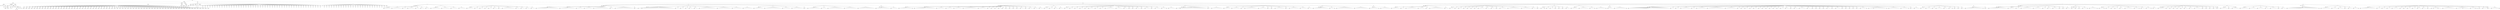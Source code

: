 graph Tree {
	"t0" [label = "TEI"];
	"t1" [label = "teiHeader"];
	"t2" [label = "fileDesc"];
	"t3" [label = "titleStmt"];
	"t4" [label = "title"];
	"t5" [label = "title"];
	"t6" [label = "title"];
	"t7" [label = "author"];
	"t8" [label = "idno"];
	"t9" [label = "idno"];
	"t10" [label = "persName"];
	"t11" [label = "forename"];
	"t12" [label = "surname"];
	"t13" [label = "publicationStmt"];
	"t14" [label = "publisher"];
	"t15" [label = "idno"];
	"t16" [label = "idno"];
	"t17" [label = "availability"];
	"t18" [label = "licence"];
	"t19" [label = "ab"];
	"t20" [label = "ref"];
	"t21" [label = "sourceDesc"];
	"t22" [label = "bibl"];
	"t23" [label = "name"];
	"t24" [label = "idno"];
	"t25" [label = "idno"];
	"t26" [label = "availability"];
	"t27" [label = "licence"];
	"t28" [label = "ab"];
	"t29" [label = "ref"];
	"t30" [label = "bibl"];
	"t31" [label = "date"];
	"t32" [label = "date"];
	"t33" [label = "idno"];
	"t34" [label = "profileDesc"];
	"t35" [label = "particDesc"];
	"t36" [label = "listPerson"];
	"t37" [label = "person"];
	"t38" [label = "persName"];
	"t39" [label = "person"];
	"t40" [label = "persName"];
	"t41" [label = "person"];
	"t42" [label = "persName"];
	"t43" [label = "person"];
	"t44" [label = "persName"];
	"t45" [label = "person"];
	"t46" [label = "persName"];
	"t47" [label = "person"];
	"t48" [label = "persName"];
	"t49" [label = "person"];
	"t50" [label = "persName"];
	"t51" [label = "person"];
	"t52" [label = "persName"];
	"t53" [label = "person"];
	"t54" [label = "persName"];
	"t55" [label = "person"];
	"t56" [label = "persName"];
	"t57" [label = "person"];
	"t58" [label = "persName"];
	"t59" [label = "person"];
	"t60" [label = "persName"];
	"t61" [label = "person"];
	"t62" [label = "persName"];
	"t63" [label = "person"];
	"t64" [label = "persName"];
	"t65" [label = "person"];
	"t66" [label = "persName"];
	"t67" [label = "person"];
	"t68" [label = "persName"];
	"t69" [label = "person"];
	"t70" [label = "persName"];
	"t71" [label = "person"];
	"t72" [label = "persName"];
	"t73" [label = "person"];
	"t74" [label = "persName"];
	"t75" [label = "person"];
	"t76" [label = "persName"];
	"t77" [label = "person"];
	"t78" [label = "persName"];
	"t79" [label = "person"];
	"t80" [label = "persName"];
	"t81" [label = "person"];
	"t82" [label = "persName"];
	"t83" [label = "person"];
	"t84" [label = "persName"];
	"t85" [label = "person"];
	"t86" [label = "persName"];
	"t87" [label = "person"];
	"t88" [label = "persName"];
	"t89" [label = "person"];
	"t90" [label = "persName"];
	"t91" [label = "person"];
	"t92" [label = "persName"];
	"t93" [label = "person"];
	"t94" [label = "persName"];
	"t95" [label = "person"];
	"t96" [label = "persName"];
	"t97" [label = "person"];
	"t98" [label = "persName"];
	"t99" [label = "person"];
	"t100" [label = "persName"];
	"t101" [label = "person"];
	"t102" [label = "persName"];
	"t103" [label = "person"];
	"t104" [label = "persName"];
	"t105" [label = "person"];
	"t106" [label = "persName"];
	"t107" [label = "person"];
	"t108" [label = "persName"];
	"t109" [label = "person"];
	"t110" [label = "persName"];
	"t111" [label = "person"];
	"t112" [label = "persName"];
	"t113" [label = "person"];
	"t114" [label = "persName"];
	"t115" [label = "person"];
	"t116" [label = "persName"];
	"t117" [label = "person"];
	"t118" [label = "persName"];
	"t119" [label = "person"];
	"t120" [label = "persName"];
	"t121" [label = "person"];
	"t122" [label = "persName"];
	"t123" [label = "person"];
	"t124" [label = "persName"];
	"t125" [label = "person"];
	"t126" [label = "persName"];
	"t127" [label = "person"];
	"t128" [label = "persName"];
	"t129" [label = "person"];
	"t130" [label = "persName"];
	"t131" [label = "person"];
	"t132" [label = "persName"];
	"t133" [label = "person"];
	"t134" [label = "persName"];
	"t135" [label = "person"];
	"t136" [label = "persName"];
	"t137" [label = "person"];
	"t138" [label = "persName"];
	"t139" [label = "person"];
	"t140" [label = "persName"];
	"t141" [label = "person"];
	"t142" [label = "persName"];
	"t143" [label = "person"];
	"t144" [label = "persName"];
	"t145" [label = "person"];
	"t146" [label = "persName"];
	"t147" [label = "person"];
	"t148" [label = "persName"];
	"t149" [label = "person"];
	"t150" [label = "persName"];
	"t151" [label = "person"];
	"t152" [label = "persName"];
	"t153" [label = "person"];
	"t154" [label = "persName"];
	"t155" [label = "person"];
	"t156" [label = "persName"];
	"t157" [label = "person"];
	"t158" [label = "persName"];
	"t159" [label = "person"];
	"t160" [label = "persName"];
	"t161" [label = "person"];
	"t162" [label = "persName"];
	"t163" [label = "person"];
	"t164" [label = "persName"];
	"t165" [label = "person"];
	"t166" [label = "persName"];
	"t167" [label = "person"];
	"t168" [label = "persName"];
	"t169" [label = "person"];
	"t170" [label = "persName"];
	"t171" [label = "person"];
	"t172" [label = "persName"];
	"t173" [label = "person"];
	"t174" [label = "persName"];
	"t175" [label = "person"];
	"t176" [label = "persName"];
	"t177" [label = "textClass"];
	"t178" [label = "keywords"];
	"t179" [label = "term"];
	"t180" [label = "term"];
	"t181" [label = "classCode"];
	"t182" [label = "revisionDesc"];
	"t183" [label = "listChange"];
	"t184" [label = "change"];
	"t185" [label = "text"];
	"t186" [label = "front"];
	"t187" [label = "docTitle"];
	"t188" [label = "titlePart"];
	"t189" [label = "titlePart"];
	"t190" [label = "titlePart"];
	"t191" [label = "docDate"];
	"t192" [label = "docAuthor"];
	"t193" [label = "div"];
	"t194" [label = "div"];
	"t195" [label = "div"];
	"t196" [label = "p"];
	"t197" [label = "div"];
	"t198" [label = "p"];
	"t199" [label = "performance"];
	"t200" [label = "ab"];
	"t201" [label = "castList"];
	"t202" [label = "head"];
	"t203" [label = "castItem"];
	"t204" [label = "role"];
	"t205" [label = "castItem"];
	"t206" [label = "role"];
	"t207" [label = "castItem"];
	"t208" [label = "role"];
	"t209" [label = "castItem"];
	"t210" [label = "role"];
	"t211" [label = "castItem"];
	"t212" [label = "role"];
	"t213" [label = "castItem"];
	"t214" [label = "role"];
	"t215" [label = "castItem"];
	"t216" [label = "role"];
	"t217" [label = "castItem"];
	"t218" [label = "role"];
	"t219" [label = "castItem"];
	"t220" [label = "role"];
	"t221" [label = "castItem"];
	"t222" [label = "role"];
	"t223" [label = "castItem"];
	"t224" [label = "role"];
	"t225" [label = "castItem"];
	"t226" [label = "role"];
	"t227" [label = "castItem"];
	"t228" [label = "role"];
	"t229" [label = "castItem"];
	"t230" [label = "role"];
	"t231" [label = "castItem"];
	"t232" [label = "role"];
	"t233" [label = "castItem"];
	"t234" [label = "role"];
	"t235" [label = "castItem"];
	"t236" [label = "role"];
	"t237" [label = "castItem"];
	"t238" [label = "role"];
	"t239" [label = "castItem"];
	"t240" [label = "role"];
	"t241" [label = "castItem"];
	"t242" [label = "role"];
	"t243" [label = "castItem"];
	"t244" [label = "role"];
	"t245" [label = "castItem"];
	"t246" [label = "role"];
	"t247" [label = "castItem"];
	"t248" [label = "role"];
	"t249" [label = "castItem"];
	"t250" [label = "role"];
	"t251" [label = "castItem"];
	"t252" [label = "role"];
	"t253" [label = "castItem"];
	"t254" [label = "role"];
	"t255" [label = "castItem"];
	"t256" [label = "role"];
	"t257" [label = "castItem"];
	"t258" [label = "role"];
	"t259" [label = "castItem"];
	"t260" [label = "role"];
	"t261" [label = "castItem"];
	"t262" [label = "role"];
	"t263" [label = "castItem"];
	"t264" [label = "role"];
	"t265" [label = "castItem"];
	"t266" [label = "role"];
	"t267" [label = "castItem"];
	"t268" [label = "role"];
	"t269" [label = "castItem"];
	"t270" [label = "role"];
	"t271" [label = "castItem"];
	"t272" [label = "role"];
	"t273" [label = "castItem"];
	"t274" [label = "role"];
	"t275" [label = "castItem"];
	"t276" [label = "role"];
	"t277" [label = "castItem"];
	"t278" [label = "role"];
	"t279" [label = "castItem"];
	"t280" [label = "role"];
	"t281" [label = "castItem"];
	"t282" [label = "role"];
	"t283" [label = "castItem"];
	"t284" [label = "role"];
	"t285" [label = "castItem"];
	"t286" [label = "role"];
	"t287" [label = "castItem"];
	"t288" [label = "role"];
	"t289" [label = "castItem"];
	"t290" [label = "role"];
	"t291" [label = "castItem"];
	"t292" [label = "role"];
	"t293" [label = "castItem"];
	"t294" [label = "role"];
	"t295" [label = "castItem"];
	"t296" [label = "role"];
	"t297" [label = "castItem"];
	"t298" [label = "role"];
	"t299" [label = "castItem"];
	"t300" [label = "role"];
	"t301" [label = "castItem"];
	"t302" [label = "role"];
	"t303" [label = "castList"];
	"t304" [label = "head"];
	"t305" [label = "castItem"];
	"t306" [label = "role"];
	"t307" [label = "castItem"];
	"t308" [label = "role"];
	"t309" [label = "castItem"];
	"t310" [label = "role"];
	"t311" [label = "castItem"];
	"t312" [label = "role"];
	"t313" [label = "castItem"];
	"t314" [label = "role"];
	"t315" [label = "castItem"];
	"t316" [label = "role"];
	"t317" [label = "castItem"];
	"t318" [label = "role"];
	"t319" [label = "castItem"];
	"t320" [label = "role"];
	"t321" [label = "castItem"];
	"t322" [label = "role"];
	"t323" [label = "castItem"];
	"t324" [label = "role"];
	"t325" [label = "castItem"];
	"t326" [label = "role"];
	"t327" [label = "castItem"];
	"t328" [label = "role"];
	"t329" [label = "castItem"];
	"t330" [label = "role"];
	"t331" [label = "castItem"];
	"t332" [label = "role"];
	"t333" [label = "castItem"];
	"t334" [label = "role"];
	"t335" [label = "castItem"];
	"t336" [label = "role"];
	"t337" [label = "castItem"];
	"t338" [label = "role"];
	"t339" [label = "castItem"];
	"t340" [label = "role"];
	"t341" [label = "castItem"];
	"t342" [label = "role"];
	"t343" [label = "castItem"];
	"t344" [label = "role"];
	"t345" [label = "castItem"];
	"t346" [label = "role"];
	"t347" [label = "castItem"];
	"t348" [label = "role"];
	"t349" [label = "castItem"];
	"t350" [label = "role"];
	"t351" [label = "castItem"];
	"t352" [label = "role"];
	"t353" [label = "castItem"];
	"t354" [label = "role"];
	"t355" [label = "castItem"];
	"t356" [label = "role"];
	"t357" [label = "castItem"];
	"t358" [label = "role"];
	"t359" [label = "body"];
	"t360" [label = "div"];
	"t361" [label = "head"];
	"t362" [label = "stage"];
	"t363" [label = "div"];
	"t364" [label = "head"];
	"t365" [label = "sp"];
	"t366" [label = "speaker"];
	"t367" [label = "l"];
	"t368" [label = "l"];
	"t369" [label = "l"];
	"t370" [label = "l"];
	"t371" [label = "sp"];
	"t372" [label = "speaker"];
	"t373" [label = "l"];
	"t374" [label = "l"];
	"t375" [label = "l"];
	"t376" [label = "l"];
	"t377" [label = "l"];
	"t378" [label = "l"];
	"t379" [label = "sp"];
	"t380" [label = "speaker"];
	"t381" [label = "l"];
	"t382" [label = "l"];
	"t383" [label = "sp"];
	"t384" [label = "speaker"];
	"t385" [label = "l"];
	"t386" [label = "l"];
	"t387" [label = "l"];
	"t388" [label = "l"];
	"t389" [label = "sp"];
	"t390" [label = "speaker"];
	"t391" [label = "l"];
	"t392" [label = "l"];
	"t393" [label = "sp"];
	"t394" [label = "speaker"];
	"t395" [label = "l"];
	"t396" [label = "l"];
	"t397" [label = "sp"];
	"t398" [label = "speaker"];
	"t399" [label = "l"];
	"t400" [label = "l"];
	"t401" [label = "div"];
	"t402" [label = "head"];
	"t403" [label = "sp"];
	"t404" [label = "speaker"];
	"t405" [label = "l"];
	"t406" [label = "l"];
	"t407" [label = "l"];
	"t408" [label = "l"];
	"t409" [label = "l"];
	"t410" [label = "l"];
	"t411" [label = "sp"];
	"t412" [label = "speaker"];
	"t413" [label = "l"];
	"t414" [label = "l"];
	"t415" [label = "l"];
	"t416" [label = "l"];
	"t417" [label = "l"];
	"t418" [label = "sp"];
	"t419" [label = "speaker"];
	"t420" [label = "l"];
	"t421" [label = "l"];
	"t422" [label = "l"];
	"t423" [label = "l"];
	"t424" [label = "sp"];
	"t425" [label = "speaker"];
	"t426" [label = "l"];
	"t427" [label = "l"];
	"t428" [label = "l"];
	"t429" [label = "l"];
	"t430" [label = "div"];
	"t431" [label = "head"];
	"t432" [label = "sp"];
	"t433" [label = "speaker"];
	"t434" [label = "l"];
	"t435" [label = "l"];
	"t436" [label = "l"];
	"t437" [label = "l"];
	"t438" [label = "sp"];
	"t439" [label = "speaker"];
	"t440" [label = "l"];
	"t441" [label = "l"];
	"t442" [label = "sp"];
	"t443" [label = "speaker"];
	"t444" [label = "l"];
	"t445" [label = "l"];
	"t446" [label = "sp"];
	"t447" [label = "speaker"];
	"t448" [label = "l"];
	"t449" [label = "sp"];
	"t450" [label = "speaker"];
	"t451" [label = "l"];
	"t452" [label = "l"];
	"t453" [label = "sp"];
	"t454" [label = "speaker"];
	"t455" [label = "l"];
	"t456" [label = "l"];
	"t457" [label = "sp"];
	"t458" [label = "speaker"];
	"t459" [label = "l"];
	"t460" [label = "sp"];
	"t461" [label = "speaker"];
	"t462" [label = "l"];
	"t463" [label = "l"];
	"t464" [label = "l"];
	"t465" [label = "l"];
	"t466" [label = "l"];
	"t467" [label = "l"];
	"t468" [label = "l"];
	"t469" [label = "l"];
	"t470" [label = "sp"];
	"t471" [label = "speaker"];
	"t472" [label = "l"];
	"t473" [label = "l"];
	"t474" [label = "sp"];
	"t475" [label = "speaker"];
	"t476" [label = "l"];
	"t477" [label = "l"];
	"t478" [label = "sp"];
	"t479" [label = "speaker"];
	"t480" [label = "l"];
	"t481" [label = "l"];
	"t482" [label = "sp"];
	"t483" [label = "speaker"];
	"t484" [label = "l"];
	"t485" [label = "l"];
	"t486" [label = "div"];
	"t487" [label = "head"];
	"t488" [label = "stage"];
	"t489" [label = "div"];
	"t490" [label = "head"];
	"t491" [label = "sp"];
	"t492" [label = "speaker"];
	"t493" [label = "l"];
	"t494" [label = "l"];
	"t495" [label = "l"];
	"t496" [label = "l"];
	"t497" [label = "l"];
	"t498" [label = "l"];
	"t499" [label = "l"];
	"t500" [label = "l"];
	"t501" [label = "l"];
	"t502" [label = "l"];
	"t503" [label = "l"];
	"t504" [label = "l"];
	"t505" [label = "l"];
	"t506" [label = "l"];
	"t507" [label = "l"];
	"t508" [label = "div"];
	"t509" [label = "head"];
	"t510" [label = "sp"];
	"t511" [label = "speaker"];
	"t512" [label = "l"];
	"t513" [label = "l"];
	"t514" [label = "l"];
	"t515" [label = "l"];
	"t516" [label = "l"];
	"t517" [label = "l"];
	"t518" [label = "l"];
	"t519" [label = "l"];
	"t520" [label = "l"];
	"t521" [label = "l"];
	"t522" [label = "sp"];
	"t523" [label = "speaker"];
	"t524" [label = "l"];
	"t525" [label = "l"];
	"t526" [label = "l"];
	"t527" [label = "l"];
	"t528" [label = "sp"];
	"t529" [label = "speaker"];
	"t530" [label = "l"];
	"t531" [label = "l"];
	"t532" [label = "l"];
	"t533" [label = "l"];
	"t534" [label = "l"];
	"t535" [label = "sp"];
	"t536" [label = "speaker"];
	"t537" [label = "l"];
	"t538" [label = "l"];
	"t539" [label = "l"];
	"t540" [label = "l"];
	"t541" [label = "l"];
	"t542" [label = "l"];
	"t543" [label = "l"];
	"t544" [label = "l"];
	"t545" [label = "l"];
	"t546" [label = "l"];
	"t547" [label = "sp"];
	"t548" [label = "speaker"];
	"t549" [label = "l"];
	"t550" [label = "l"];
	"t551" [label = "sp"];
	"t552" [label = "speaker"];
	"t553" [label = "l"];
	"t554" [label = "l"];
	"t555" [label = "l"];
	"t556" [label = "l"];
	"t557" [label = "l"];
	"t558" [label = "l"];
	"t559" [label = "l"];
	"t560" [label = "l"];
	"t561" [label = "l"];
	"t562" [label = "l"];
	"t563" [label = "l"];
	"t564" [label = "l"];
	"t565" [label = "sp"];
	"t566" [label = "speaker"];
	"t567" [label = "l"];
	"t568" [label = "div"];
	"t569" [label = "head"];
	"t570" [label = "sp"];
	"t571" [label = "speaker"];
	"t572" [label = "l"];
	"t573" [label = "sp"];
	"t574" [label = "speaker"];
	"t575" [label = "l"];
	"t576" [label = "l"];
	"t577" [label = "l"];
	"t578" [label = "l"];
	"t579" [label = "l"];
	"t580" [label = "l"];
	"t581" [label = "l"];
	"t582" [label = "l"];
	"t583" [label = "l"];
	"t584" [label = "l"];
	"t585" [label = "l"];
	"t586" [label = "l"];
	"t587" [label = "l"];
	"t588" [label = "l"];
	"t589" [label = "l"];
	"t590" [label = "l"];
	"t591" [label = "l"];
	"t592" [label = "l"];
	"t593" [label = "l"];
	"t594" [label = "l"];
	"t595" [label = "l"];
	"t596" [label = "l"];
	"t597" [label = "sp"];
	"t598" [label = "speaker"];
	"t599" [label = "l"];
	"t600" [label = "l"];
	"t601" [label = "sp"];
	"t602" [label = "speaker"];
	"t603" [label = "l"];
	"t604" [label = "l"];
	"t605" [label = "sp"];
	"t606" [label = "speaker"];
	"t607" [label = "l"];
	"t608" [label = "sp"];
	"t609" [label = "speaker"];
	"t610" [label = "l"];
	"t611" [label = "l"];
	"t612" [label = "sp"];
	"t613" [label = "speaker"];
	"t614" [label = "l"];
	"t615" [label = "l"];
	"t616" [label = "sp"];
	"t617" [label = "speaker"];
	"t618" [label = "l"];
	"t619" [label = "l"];
	"t620" [label = "l"];
	"t621" [label = "l"];
	"t622" [label = "l"];
	"t623" [label = "l"];
	"t624" [label = "l"];
	"t625" [label = "l"];
	"t626" [label = "l"];
	"t627" [label = "l"];
	"t628" [label = "l"];
	"t629" [label = "sp"];
	"t630" [label = "speaker"];
	"t631" [label = "l"];
	"t632" [label = "l"];
	"t633" [label = "l"];
	"t634" [label = "l"];
	"t635" [label = "l"];
	"t636" [label = "l"];
	"t637" [label = "l"];
	"t638" [label = "l"];
	"t639" [label = "l"];
	"t640" [label = "sp"];
	"t641" [label = "speaker"];
	"t642" [label = "l"];
	"t643" [label = "l"];
	"t644" [label = "l"];
	"t645" [label = "l"];
	"t646" [label = "l"];
	"t647" [label = "l"];
	"t648" [label = "sp"];
	"t649" [label = "speaker"];
	"t650" [label = "l"];
	"t651" [label = "l"];
	"t652" [label = "l"];
	"t653" [label = "l"];
	"t654" [label = "l"];
	"t655" [label = "l"];
	"t656" [label = "div"];
	"t657" [label = "head"];
	"t658" [label = "sp"];
	"t659" [label = "speaker"];
	"t660" [label = "l"];
	"t661" [label = "l"];
	"t662" [label = "l"];
	"t663" [label = "l"];
	"t664" [label = "l"];
	"t665" [label = "l"];
	"t666" [label = "sp"];
	"t667" [label = "speaker"];
	"t668" [label = "l"];
	"t669" [label = "l"];
	"t670" [label = "l"];
	"t671" [label = "l"];
	"t672" [label = "l"];
	"t673" [label = "l"];
	"t674" [label = "l"];
	"t675" [label = "l"];
	"t676" [label = "l"];
	"t677" [label = "l"];
	"t678" [label = "l"];
	"t679" [label = "sp"];
	"t680" [label = "speaker"];
	"t681" [label = "l"];
	"t682" [label = "l"];
	"t683" [label = "l"];
	"t684" [label = "l"];
	"t685" [label = "l"];
	"t686" [label = "sp"];
	"t687" [label = "speaker"];
	"t688" [label = "l"];
	"t689" [label = "l"];
	"t690" [label = "l"];
	"t691" [label = "l"];
	"t692" [label = "l"];
	"t693" [label = "l"];
	"t694" [label = "l"];
	"t695" [label = "sp"];
	"t696" [label = "speaker"];
	"t697" [label = "l"];
	"t698" [label = "div"];
	"t699" [label = "head"];
	"t700" [label = "sp"];
	"t701" [label = "speaker"];
	"t702" [label = "l"];
	"t703" [label = "l"];
	"t704" [label = "l"];
	"t705" [label = "l"];
	"t706" [label = "l"];
	"t707" [label = "l"];
	"t708" [label = "l"];
	"t709" [label = "l"];
	"t710" [label = "sp"];
	"t711" [label = "speaker"];
	"t712" [label = "l"];
	"t713" [label = "l"];
	"t714" [label = "l"];
	"t715" [label = "sp"];
	"t716" [label = "speaker"];
	"t717" [label = "l"];
	"t718" [label = "l"];
	"t719" [label = "l"];
	"t720" [label = "l"];
	"t721" [label = "l"];
	"t722" [label = "l"];
	"t723" [label = "l"];
	"t724" [label = "l"];
	"t725" [label = "l"];
	"t726" [label = "l"];
	"t727" [label = "sp"];
	"t728" [label = "speaker"];
	"t729" [label = "l"];
	"t730" [label = "l"];
	"t731" [label = "l"];
	"t732" [label = "l"];
	"t733" [label = "l"];
	"t734" [label = "l"];
	"t735" [label = "l"];
	"t736" [label = "l"];
	"t737" [label = "sp"];
	"t738" [label = "speaker"];
	"t739" [label = "l"];
	"t740" [label = "l"];
	"t741" [label = "l"];
	"t742" [label = "l"];
	"t743" [label = "l"];
	"t744" [label = "l"];
	"t745" [label = "l"];
	"t746" [label = "l"];
	"t747" [label = "l"];
	"t748" [label = "l"];
	"t749" [label = "l"];
	"t750" [label = "div"];
	"t751" [label = "head"];
	"t752" [label = "stage"];
	"t753" [label = "sp"];
	"t754" [label = "speaker"];
	"t755" [label = "l"];
	"t756" [label = "l"];
	"t757" [label = "l"];
	"t758" [label = "l"];
	"t759" [label = "l"];
	"t760" [label = "l"];
	"t761" [label = "l"];
	"t762" [label = "l"];
	"t763" [label = "l"];
	"t764" [label = "sp"];
	"t765" [label = "speaker"];
	"t766" [label = "l"];
	"t767" [label = "l"];
	"t768" [label = "l"];
	"t769" [label = "l"];
	"t770" [label = "div"];
	"t771" [label = "head"];
	"t772" [label = "stage"];
	"t773" [label = "div"];
	"t774" [label = "head"];
	"t775" [label = "sp"];
	"t776" [label = "speaker"];
	"t777" [label = "l"];
	"t778" [label = "l"];
	"t779" [label = "l"];
	"t780" [label = "l"];
	"t781" [label = "l"];
	"t782" [label = "l"];
	"t783" [label = "l"];
	"t784" [label = "l"];
	"t785" [label = "stage"];
	"t786" [label = "div"];
	"t787" [label = "head"];
	"t788" [label = "sp"];
	"t789" [label = "speaker"];
	"t790" [label = "l"];
	"t791" [label = "l"];
	"t792" [label = "l"];
	"t793" [label = "l"];
	"t794" [label = "l"];
	"t795" [label = "l"];
	"t796" [label = "l"];
	"t797" [label = "l"];
	"t798" [label = "l"];
	"t799" [label = "l"];
	"t800" [label = "l"];
	"t801" [label = "l"];
	"t802" [label = "l"];
	"t803" [label = "l"];
	"t804" [label = "sp"];
	"t805" [label = "speaker"];
	"t806" [label = "l"];
	"t807" [label = "l"];
	"t808" [label = "l"];
	"t809" [label = "l"];
	"t810" [label = "l"];
	"t811" [label = "sp"];
	"t812" [label = "speaker"];
	"t813" [label = "l"];
	"t814" [label = "l"];
	"t815" [label = "l"];
	"t816" [label = "l"];
	"t817" [label = "sp"];
	"t818" [label = "speaker"];
	"t819" [label = "l"];
	"t820" [label = "l"];
	"t821" [label = "l"];
	"t822" [label = "l"];
	"t823" [label = "l"];
	"t824" [label = "sp"];
	"t825" [label = "speaker"];
	"t826" [label = "l"];
	"t827" [label = "l"];
	"t828" [label = "l"];
	"t829" [label = "l"];
	"t830" [label = "l"];
	"t831" [label = "l"];
	"t832" [label = "l"];
	"t833" [label = "l"];
	"t834" [label = "l"];
	"t835" [label = "sp"];
	"t836" [label = "speaker"];
	"t837" [label = "l"];
	"t838" [label = "l"];
	"t839" [label = "l"];
	"t840" [label = "l"];
	"t841" [label = "l"];
	"t842" [label = "sp"];
	"t843" [label = "speaker"];
	"t844" [label = "l"];
	"t845" [label = "sp"];
	"t846" [label = "speaker"];
	"t847" [label = "l"];
	"t848" [label = "sp"];
	"t849" [label = "speaker"];
	"t850" [label = "l"];
	"t851" [label = "sp"];
	"t852" [label = "speaker"];
	"t853" [label = "l"];
	"t854" [label = "sp"];
	"t855" [label = "speaker"];
	"t856" [label = "l"];
	"t857" [label = "sp"];
	"t858" [label = "speaker"];
	"t859" [label = "l"];
	"t860" [label = "sp"];
	"t861" [label = "speaker"];
	"t862" [label = "l"];
	"t863" [label = "sp"];
	"t864" [label = "speaker"];
	"t865" [label = "l"];
	"t866" [label = "sp"];
	"t867" [label = "speaker"];
	"t868" [label = "l"];
	"t869" [label = "sp"];
	"t870" [label = "speaker"];
	"t871" [label = "l"];
	"t872" [label = "l"];
	"t873" [label = "sp"];
	"t874" [label = "speaker"];
	"t875" [label = "l"];
	"t876" [label = "sp"];
	"t877" [label = "speaker"];
	"t878" [label = "l"];
	"t879" [label = "l"];
	"t880" [label = "sp"];
	"t881" [label = "speaker"];
	"t882" [label = "l"];
	"t883" [label = "l"];
	"t884" [label = "sp"];
	"t885" [label = "speaker"];
	"t886" [label = "l"];
	"t887" [label = "l"];
	"t888" [label = "div"];
	"t889" [label = "head"];
	"t890" [label = "sp"];
	"t891" [label = "speaker"];
	"t892" [label = "l"];
	"t893" [label = "l"];
	"t894" [label = "sp"];
	"t895" [label = "speaker"];
	"t896" [label = "l"];
	"t897" [label = "l"];
	"t898" [label = "sp"];
	"t899" [label = "speaker"];
	"t900" [label = "l"];
	"t901" [label = "l"];
	"t902" [label = "sp"];
	"t903" [label = "speaker"];
	"t904" [label = "l"];
	"t905" [label = "l"];
	"t906" [label = "div"];
	"t907" [label = "head"];
	"t908" [label = "sp"];
	"t909" [label = "speaker"];
	"t910" [label = "l"];
	"t911" [label = "l"];
	"t912" [label = "sp"];
	"t913" [label = "speaker"];
	"t914" [label = "l"];
	"t915" [label = "l"];
	"t916" [label = "sp"];
	"t917" [label = "speaker"];
	"t918" [label = "l"];
	"t919" [label = "l"];
	"t920" [label = "sp"];
	"t921" [label = "speaker"];
	"t922" [label = "l"];
	"t923" [label = "l"];
	"t924" [label = "sp"];
	"t925" [label = "speaker"];
	"t926" [label = "l"];
	"t927" [label = "sp"];
	"t928" [label = "speaker"];
	"t929" [label = "l"];
	"t930" [label = "l"];
	"t931" [label = "l"];
	"t932" [label = "sp"];
	"t933" [label = "speaker"];
	"t934" [label = "l"];
	"t935" [label = "l"];
	"t936" [label = "sp"];
	"t937" [label = "speaker"];
	"t938" [label = "l"];
	"t939" [label = "l"];
	"t940" [label = "sp"];
	"t941" [label = "speaker"];
	"t942" [label = "l"];
	"t943" [label = "l"];
	"t944" [label = "l"];
	"t945" [label = "l"];
	"t946" [label = "l"];
	"t947" [label = "l"];
	"t948" [label = "sp"];
	"t949" [label = "speaker"];
	"t950" [label = "l"];
	"t951" [label = "l"];
	"t952" [label = "l"];
	"t953" [label = "l"];
	"t954" [label = "sp"];
	"t955" [label = "speaker"];
	"t956" [label = "l"];
	"t957" [label = "l"];
	"t958" [label = "sp"];
	"t959" [label = "speaker"];
	"t960" [label = "l"];
	"t961" [label = "sp"];
	"t962" [label = "speaker"];
	"t963" [label = "l"];
	"t964" [label = "sp"];
	"t965" [label = "speaker"];
	"t966" [label = "l"];
	"t967" [label = "l"];
	"t968" [label = "sp"];
	"t969" [label = "speaker"];
	"t970" [label = "l"];
	"t971" [label = "sp"];
	"t972" [label = "speaker"];
	"t973" [label = "l"];
	"t974" [label = "l"];
	"t975" [label = "l"];
	"t976" [label = "sp"];
	"t977" [label = "speaker"];
	"t978" [label = "l"];
	"t979" [label = "sp"];
	"t980" [label = "speaker"];
	"t981" [label = "l"];
	"t982" [label = "l"];
	"t983" [label = "l"];
	"t984" [label = "sp"];
	"t985" [label = "speaker"];
	"t986" [label = "l"];
	"t987" [label = "l"];
	"t988" [label = "stage"];
	"t989" [label = "sp"];
	"t990" [label = "speaker"];
	"t991" [label = "l"];
	"t992" [label = "l"];
	"t993" [label = "l"];
	"t994" [label = "l"];
	"t995" [label = "div"];
	"t996" [label = "head"];
	"t997" [label = "stage"];
	"t998" [label = "sp"];
	"t999" [label = "speaker"];
	"t1000" [label = "l"];
	"t1001" [label = "sp"];
	"t1002" [label = "speaker"];
	"t1003" [label = "l"];
	"t1004" [label = "l"];
	"t1005" [label = "l"];
	"t1006" [label = "l"];
	"t1007" [label = "l"];
	"t1008" [label = "l"];
	"t1009" [label = "l"];
	"t1010" [label = "l"];
	"t1011" [label = "l"];
	"t1012" [label = "l"];
	"t1013" [label = "l"];
	"t1014" [label = "l"];
	"t1015" [label = "l"];
	"t1016" [label = "l"];
	"t1017" [label = "l"];
	"t1018" [label = "l"];
	"t1019" [label = "l"];
	"t1020" [label = "l"];
	"t1021" [label = "sp"];
	"t1022" [label = "speaker"];
	"t1023" [label = "l"];
	"t1024" [label = "sp"];
	"t1025" [label = "speaker"];
	"t1026" [label = "l"];
	"t1027" [label = "l"];
	"t1028" [label = "l"];
	"t1029" [label = "l"];
	"t1030" [label = "l"];
	"t1031" [label = "l"];
	"t1032" [label = "l"];
	"t1033" [label = "div"];
	"t1034" [label = "head"];
	"t1035" [label = "sp"];
	"t1036" [label = "speaker"];
	"t1037" [label = "l"];
	"t1038" [label = "l"];
	"t1039" [label = "l"];
	"t1040" [label = "l"];
	"t1041" [label = "sp"];
	"t1042" [label = "speaker"];
	"t1043" [label = "l"];
	"t1044" [label = "l"];
	"t1045" [label = "l"];
	"t1046" [label = "l"];
	"t1047" [label = "l"];
	"t1048" [label = "sp"];
	"t1049" [label = "speaker"];
	"t1050" [label = "l"];
	"t1051" [label = "sp"];
	"t1052" [label = "speaker"];
	"t1053" [label = "l"];
	"t1054" [label = "l"];
	"t1055" [label = "l"];
	"t1056" [label = "l"];
	"t1057" [label = "l"];
	"t1058" [label = "l"];
	"t1059" [label = "l"];
	"t1060" [label = "l"];
	"t1061" [label = "sp"];
	"t1062" [label = "speaker"];
	"t1063" [label = "l"];
	"t1064" [label = "l"];
	"t1065" [label = "l"];
	"t1066" [label = "l"];
	"t1067" [label = "l"];
	"t1068" [label = "sp"];
	"t1069" [label = "speaker"];
	"t1070" [label = "l"];
	"t1071" [label = "sp"];
	"t1072" [label = "speaker"];
	"t1073" [label = "l"];
	"t1074" [label = "sp"];
	"t1075" [label = "speaker"];
	"t1076" [label = "l"];
	"t1077" [label = "l"];
	"t1078" [label = "l"];
	"t1079" [label = "l"];
	"t1080" [label = "l"];
	"t1081" [label = "l"];
	"t1082" [label = "sp"];
	"t1083" [label = "speaker"];
	"t1084" [label = "l"];
	"t1085" [label = "sp"];
	"t1086" [label = "speaker"];
	"t1087" [label = "l"];
	"t1088" [label = "l"];
	"t1089" [label = "l"];
	"t1090" [label = "l"];
	"t1091" [label = "l"];
	"t1092" [label = "l"];
	"t1093" [label = "sp"];
	"t1094" [label = "speaker"];
	"t1095" [label = "l"];
	"t1096" [label = "l"];
	"t1097" [label = "l"];
	"t1098" [label = "l"];
	"t1099" [label = "sp"];
	"t1100" [label = "speaker"];
	"t1101" [label = "l"];
	"t1102" [label = "l"];
	"t1103" [label = "div"];
	"t1104" [label = "head"];
	"t1105" [label = "stage"];
	"t1106" [label = "sp"];
	"t1107" [label = "speaker"];
	"t1108" [label = "l"];
	"t1109" [label = "l"];
	"t1110" [label = "l"];
	"t1111" [label = "l"];
	"t1112" [label = "l"];
	"t1113" [label = "l"];
	"t1114" [label = "l"];
	"t1115" [label = "l"];
	"t1116" [label = "l"];
	"t1117" [label = "l"];
	"t1118" [label = "sp"];
	"t1119" [label = "speaker"];
	"t1120" [label = "l"];
	"t1121" [label = "l"];
	"t1122" [label = "stage"];
	"t1123" [label = "sp"];
	"t1124" [label = "speaker"];
	"t1125" [label = "l"];
	"t1126" [label = "l"];
	"t1127" [label = "l"];
	"t1128" [label = "l"];
	"t1129" [label = "l"];
	"t1130" [label = "l"];
	"t1131" [label = "l"];
	"t1132" [label = "l"];
	"t1133" [label = "l"];
	"t1134" [label = "l"];
	"t1135" [label = "l"];
	"t1136" [label = "sp"];
	"t1137" [label = "speaker"];
	"t1138" [label = "l"];
	"t1139" [label = "l"];
	"t1140" [label = "l"];
	"t1141" [label = "l"];
	"t1142" [label = "l"];
	"t1143" [label = "l"];
	"t1144" [label = "l"];
	"t1145" [label = "l"];
	"t1146" [label = "l"];
	"t1147" [label = "div"];
	"t1148" [label = "head"];
	"t1149" [label = "sp"];
	"t1150" [label = "speaker"];
	"t1151" [label = "l"];
	"t1152" [label = "l"];
	"t1153" [label = "l"];
	"t1154" [label = "l"];
	"t1155" [label = "l"];
	"t1156" [label = "stage"];
	"t1157" [label = "sp"];
	"t1158" [label = "speaker"];
	"t1159" [label = "l"];
	"t1160" [label = "l"];
	"t1161" [label = "l"];
	"t1162" [label = "l"];
	"t1163" [label = "l"];
	"t1164" [label = "l"];
	"t1165" [label = "div"];
	"t1166" [label = "head"];
	"t1167" [label = "stage"];
	"t1168" [label = "div"];
	"t1169" [label = "head"];
	"t1170" [label = "sp"];
	"t1171" [label = "speaker"];
	"t1172" [label = "l"];
	"t1173" [label = "l"];
	"t1174" [label = "l"];
	"t1175" [label = "l"];
	"t1176" [label = "l"];
	"t1177" [label = "sp"];
	"t1178" [label = "speaker"];
	"t1179" [label = "l"];
	"t1180" [label = "l"];
	"t1181" [label = "sp"];
	"t1182" [label = "speaker"];
	"t1183" [label = "l"];
	"t1184" [label = "l"];
	"t1185" [label = "l"];
	"t1186" [label = "l"];
	"t1187" [label = "l"];
	"t1188" [label = "l"];
	"t1189" [label = "l"];
	"t1190" [label = "sp"];
	"t1191" [label = "speaker"];
	"t1192" [label = "l"];
	"t1193" [label = "l"];
	"t1194" [label = "l"];
	"t1195" [label = "l"];
	"t1196" [label = "sp"];
	"t1197" [label = "speaker"];
	"t1198" [label = "l"];
	"t1199" [label = "sp"];
	"t1200" [label = "speaker"];
	"t1201" [label = "l"];
	"t1202" [label = "l"];
	"t1203" [label = "l"];
	"t1204" [label = "l"];
	"t1205" [label = "l"];
	"t1206" [label = "l"];
	"t1207" [label = "l"];
	"t1208" [label = "l"];
	"t1209" [label = "l"];
	"t1210" [label = "sp"];
	"t1211" [label = "speaker"];
	"t1212" [label = "l"];
	"t1213" [label = "l"];
	"t1214" [label = "div"];
	"t1215" [label = "head"];
	"t1216" [label = "sp"];
	"t1217" [label = "speaker"];
	"t1218" [label = "l"];
	"t1219" [label = "l"];
	"t1220" [label = "sp"];
	"t1221" [label = "speaker"];
	"t1222" [label = "l"];
	"t1223" [label = "sp"];
	"t1224" [label = "speaker"];
	"t1225" [label = "l"];
	"t1226" [label = "l"];
	"t1227" [label = "sp"];
	"t1228" [label = "speaker"];
	"t1229" [label = "l"];
	"t1230" [label = "sp"];
	"t1231" [label = "speaker"];
	"t1232" [label = "l"];
	"t1233" [label = "sp"];
	"t1234" [label = "speaker"];
	"t1235" [label = "l"];
	"t1236" [label = "sp"];
	"t1237" [label = "speaker"];
	"t1238" [label = "l"];
	"t1239" [label = "sp"];
	"t1240" [label = "speaker"];
	"t1241" [label = "l"];
	"t1242" [label = "l"];
	"t1243" [label = "l"];
	"t1244" [label = "l"];
	"t1245" [label = "sp"];
	"t1246" [label = "speaker"];
	"t1247" [label = "l"];
	"t1248" [label = "l"];
	"t1249" [label = "sp"];
	"t1250" [label = "speaker"];
	"t1251" [label = "l"];
	"t1252" [label = "l"];
	"t1253" [label = "sp"];
	"t1254" [label = "speaker"];
	"t1255" [label = "l"];
	"t1256" [label = "sp"];
	"t1257" [label = "speaker"];
	"t1258" [label = "l"];
	"t1259" [label = "l"];
	"t1260" [label = "l"];
	"t1261" [label = "l"];
	"t1262" [label = "sp"];
	"t1263" [label = "speaker"];
	"t1264" [label = "l"];
	"t1265" [label = "l"];
	"t1266" [label = "l"];
	"t1267" [label = "l"];
	"t1268" [label = "l"];
	"t1269" [label = "l"];
	"t1270" [label = "l"];
	"t1271" [label = "l"];
	"t1272" [label = "sp"];
	"t1273" [label = "speaker"];
	"t1274" [label = "l"];
	"t1275" [label = "l"];
	"t1276" [label = "l"];
	"t1277" [label = "l"];
	"t1278" [label = "l"];
	"t1279" [label = "l"];
	"t1280" [label = "sp"];
	"t1281" [label = "speaker"];
	"t1282" [label = "l"];
	"t1283" [label = "l"];
	"t1284" [label = "sp"];
	"t1285" [label = "speaker"];
	"t1286" [label = "l"];
	"t1287" [label = "div"];
	"t1288" [label = "head"];
	"t1289" [label = "sp"];
	"t1290" [label = "speaker"];
	"t1291" [label = "l"];
	"t1292" [label = "stage"];
	"t1293" [label = "sp"];
	"t1294" [label = "speaker"];
	"t1295" [label = "l"];
	"t1296" [label = "sp"];
	"t1297" [label = "speaker"];
	"t1298" [label = "l"];
	"t1299" [label = "l"];
	"t1300" [label = "sp"];
	"t1301" [label = "speaker"];
	"t1302" [label = "l"];
	"t1303" [label = "sp"];
	"t1304" [label = "speaker"];
	"t1305" [label = "l"];
	"t1306" [label = "sp"];
	"t1307" [label = "speaker"];
	"t1308" [label = "l"];
	"t1309" [label = "sp"];
	"t1310" [label = "speaker"];
	"t1311" [label = "l"];
	"t1312" [label = "l"];
	"t1313" [label = "div"];
	"t1314" [label = "head"];
	"t1315" [label = "sp"];
	"t1316" [label = "speaker"];
	"t1317" [label = "l"];
	"t1318" [label = "l"];
	"t1319" [label = "l"];
	"t1320" [label = "l"];
	"t1321" [label = "sp"];
	"t1322" [label = "speaker"];
	"t1323" [label = "l"];
	"t1324" [label = "l"];
	"t1325" [label = "l"];
	"t1326" [label = "l"];
	"t1327" [label = "l"];
	"t1328" [label = "l"];
	"t1329" [label = "sp"];
	"t1330" [label = "speaker"];
	"t1331" [label = "l"];
	"t1332" [label = "l"];
	"t1333" [label = "stage"];
	"t1334" [label = "sp"];
	"t1335" [label = "speaker"];
	"t1336" [label = "l"];
	"t1337" [label = "l"];
	"t1338" [label = "l"];
	"t1339" [label = "l"];
	"t1340" [label = "l"];
	"t1341" [label = "stage"];
	"t1342" [label = "div"];
	"t1343" [label = "head"];
	"t1344" [label = "sp"];
	"t1345" [label = "speaker"];
	"t1346" [label = "l"];
	"t1347" [label = "l"];
	"t1348" [label = "l"];
	"t1349" [label = "sp"];
	"t1350" [label = "speaker"];
	"t1351" [label = "l"];
	"t1352" [label = "l"];
	"t1353" [label = "l"];
	"t1354" [label = "l"];
	"t1355" [label = "l"];
	"t1356" [label = "l"];
	"t1357" [label = "l"];
	"t1358" [label = "stage"];
	"t1359" [label = "div"];
	"t1360" [label = "head"];
	"t1361" [label = "stage"];
	"t1362" [label = "sp"];
	"t1363" [label = "speaker"];
	"t1364" [label = "l"];
	"t1365" [label = "l"];
	"t1366" [label = "l"];
	"t1367" [label = "l"];
	"t1368" [label = "l"];
	"t1369" [label = "l"];
	"t1370" [label = "l"];
	"t1371" [label = "l"];
	"t1372" [label = "l"];
	"t1373" [label = "l"];
	"t1374" [label = "l"];
	"t1375" [label = "l"];
	"t1376" [label = "l"];
	"t1377" [label = "l"];
	"t1378" [label = "l"];
	"t1379" [label = "l"];
	"t1380" [label = "l"];
	"t1381" [label = "l"];
	"t1382" [label = "l"];
	"t1383" [label = "l"];
	"t1384" [label = "l"];
	"t1385" [label = "l"];
	"t1386" [label = "l"];
	"t1387" [label = "l"];
	"t1388" [label = "l"];
	"t1389" [label = "l"];
	"t1390" [label = "l"];
	"t1391" [label = "l"];
	"t1392" [label = "sp"];
	"t1393" [label = "speaker"];
	"t1394" [label = "l"];
	"t1395" [label = "l"];
	"t1396" [label = "sp"];
	"t1397" [label = "speaker"];
	"t1398" [label = "l"];
	"t1399" [label = "l"];
	"t1400" [label = "sp"];
	"t1401" [label = "speaker"];
	"t1402" [label = "l"];
	"t1403" [label = "l"];
	"t1404" [label = "l"];
	"t1405" [label = "l"];
	"t1406" [label = "l"];
	"t1407" [label = "l"];
	"t1408" [label = "sp"];
	"t1409" [label = "speaker"];
	"t1410" [label = "l"];
	"t1411" [label = "l"];
	"t1412" [label = "sp"];
	"t1413" [label = "speaker"];
	"t1414" [label = "l"];
	"t1415" [label = "l"];
	"t1416" [label = "l"];
	"t1417" [label = "l"];
	"t1418" [label = "l"];
	"t1419" [label = "l"];
	"t1420" [label = "sp"];
	"t1421" [label = "speaker"];
	"t1422" [label = "l"];
	"t1423" [label = "l"];
	"t1424" [label = "l"];
	"t1425" [label = "l"];
	"t1426" [label = "l"];
	"t1427" [label = "l"];
	"t1428" [label = "l"];
	"t1429" [label = "l"];
	"t1430" [label = "l"];
	"t1431" [label = "l"];
	"t1432" [label = "l"];
	"t1433" [label = "sp"];
	"t1434" [label = "speaker"];
	"t1435" [label = "l"];
	"t1436" [label = "l"];
	"t1437" [label = "l"];
	"t1438" [label = "l"];
	"t1439" [label = "l"];
	"t1440" [label = "l"];
	"t1441" [label = "l"];
	"t1442" [label = "sp"];
	"t1443" [label = "speaker"];
	"t1444" [label = "l"];
	"t1445" [label = "sp"];
	"t1446" [label = "speaker"];
	"t1447" [label = "l"];
	"t1448" [label = "sp"];
	"t1449" [label = "speaker"];
	"t1450" [label = "l"];
	"t1451" [label = "l"];
	"t1452" [label = "sp"];
	"t1453" [label = "speaker"];
	"t1454" [label = "l"];
	"t1455" [label = "sp"];
	"t1456" [label = "speaker"];
	"t1457" [label = "l"];
	"t1458" [label = "l"];
	"t1459" [label = "sp"];
	"t1460" [label = "speaker"];
	"t1461" [label = "l"];
	"t1462" [label = "sp"];
	"t1463" [label = "speaker"];
	"t1464" [label = "l"];
	"t1465" [label = "sp"];
	"t1466" [label = "speaker"];
	"t1467" [label = "l"];
	"t1468" [label = "sp"];
	"t1469" [label = "speaker"];
	"t1470" [label = "l"];
	"t1471" [label = "sp"];
	"t1472" [label = "speaker"];
	"t1473" [label = "l"];
	"t1474" [label = "sp"];
	"t1475" [label = "speaker"];
	"t1476" [label = "l"];
	"t1477" [label = "sp"];
	"t1478" [label = "speaker"];
	"t1479" [label = "l"];
	"t1480" [label = "l"];
	"t1481" [label = "sp"];
	"t1482" [label = "speaker"];
	"t1483" [label = "l"];
	"t1484" [label = "l"];
	"t1485" [label = "sp"];
	"t1486" [label = "speaker"];
	"t1487" [label = "l"];
	"t1488" [label = "sp"];
	"t1489" [label = "speaker"];
	"t1490" [label = "l"];
	"t1491" [label = "l"];
	"t1492" [label = "sp"];
	"t1493" [label = "speaker"];
	"t1494" [label = "l"];
	"t1495" [label = "l"];
	"t1496" [label = "l"];
	"t1497" [label = "l"];
	"t1498" [label = "sp"];
	"t1499" [label = "speaker"];
	"t1500" [label = "l"];
	"t1501" [label = "l"];
	"t1502" [label = "sp"];
	"t1503" [label = "speaker"];
	"t1504" [label = "l"];
	"t1505" [label = "sp"];
	"t1506" [label = "speaker"];
	"t1507" [label = "l"];
	"t1508" [label = "sp"];
	"t1509" [label = "speaker"];
	"t1510" [label = "l"];
	"t1511" [label = "sp"];
	"t1512" [label = "speaker"];
	"t1513" [label = "l"];
	"t1514" [label = "sp"];
	"t1515" [label = "speaker"];
	"t1516" [label = "l"];
	"t1517" [label = "l"];
	"t1518" [label = "sp"];
	"t1519" [label = "speaker"];
	"t1520" [label = "l"];
	"t1521" [label = "sp"];
	"t1522" [label = "speaker"];
	"t1523" [label = "l"];
	"t1524" [label = "l"];
	"t1525" [label = "l"];
	"t1526" [label = "sp"];
	"t1527" [label = "speaker"];
	"t1528" [label = "l"];
	"t1529" [label = "sp"];
	"t1530" [label = "speaker"];
	"t1531" [label = "l"];
	"t1532" [label = "sp"];
	"t1533" [label = "speaker"];
	"t1534" [label = "l"];
	"t1535" [label = "sp"];
	"t1536" [label = "speaker"];
	"t1537" [label = "l"];
	"t1538" [label = "sp"];
	"t1539" [label = "speaker"];
	"t1540" [label = "l"];
	"t1541" [label = "sp"];
	"t1542" [label = "speaker"];
	"t1543" [label = "l"];
	"t1544" [label = "l"];
	"t1545" [label = "l"];
	"t1546" [label = "stage"];
	"t1547" [label = "sp"];
	"t1548" [label = "speaker"];
	"t1549" [label = "l"];
	"t1550" [label = "l"];
	"t1551" [label = "stage"];
	"t1552" [label = "l"];
	"t1553" [label = "l"];
	"t1554" [label = "l"];
	"t1555" [label = "l"];
	"t1556" [label = "l"];
	"t1557" [label = "l"];
	"t1558" [label = "l"];
	"t1559" [label = "l"];
	"t1560" [label = "stage"];
	"t1561" [label = "sp"];
	"t1562" [label = "speaker"];
	"t1563" [label = "l"];
	"t1564" [label = "l"];
	"t1565" [label = "l"];
	"t1566" [label = "l"];
	"t1567" [label = "l"];
	"t1568" [label = "l"];
	"t1569" [label = "l"];
	"t1570" [label = "sp"];
	"t1571" [label = "speaker"];
	"t1572" [label = "l"];
	"t1573" [label = "l"];
	"t1574" [label = "l"];
	"t1575" [label = "l"];
	"t1576" [label = "stage"];
	"t1577" [label = "sp"];
	"t1578" [label = "speaker"];
	"t1579" [label = "l"];
	"t1580" [label = "sp"];
	"t1581" [label = "speaker"];
	"t1582" [label = "l"];
	"t1583" [label = "l"];
	"t1584" [label = "l"];
	"t1585" [label = "div"];
	"t1586" [label = "head"];
	"t1587" [label = "sp"];
	"t1588" [label = "speaker"];
	"t1589" [label = "l"];
	"t1590" [label = "l"];
	"t1591" [label = "sp"];
	"t1592" [label = "speaker"];
	"t1593" [label = "l"];
	"t1594" [label = "l"];
	"t1595" [label = "l"];
	"t1596" [label = "sp"];
	"t1597" [label = "speaker"];
	"t1598" [label = "l"];
	"t1599" [label = "sp"];
	"t1600" [label = "speaker"];
	"t1601" [label = "l"];
	"t1602" [label = "l"];
	"t1603" [label = "l"];
	"t1604" [label = "l"];
	"t1605" [label = "sp"];
	"t1606" [label = "speaker"];
	"t1607" [label = "l"];
	"t1608" [label = "l"];
	"t1609" [label = "sp"];
	"t1610" [label = "speaker"];
	"t1611" [label = "l"];
	"t1612" [label = "stage"];
	"t1613" [label = "sp"];
	"t1614" [label = "speaker"];
	"t1615" [label = "l"];
	"t1616" [label = "sp"];
	"t1617" [label = "speaker"];
	"t1618" [label = "l"];
	"t1619" [label = "sp"];
	"t1620" [label = "speaker"];
	"t1621" [label = "l"];
	"t1622" [label = "div"];
	"t1623" [label = "head"];
	"t1624" [label = "sp"];
	"t1625" [label = "speaker"];
	"t1626" [label = "l"];
	"t1627" [label = "l"];
	"t1628" [label = "l"];
	"t1629" [label = "l"];
	"t1630" [label = "l"];
	"t1631" [label = "l"];
	"t1632" [label = "l"];
	"t1633" [label = "l"];
	"t1634" [label = "l"];
	"t1635" [label = "l"];
	"t1636" [label = "l"];
	"t1637" [label = "stage"];
	"t1638" [label = "sp"];
	"t1639" [label = "speaker"];
	"t1640" [label = "l"];
	"t1641" [label = "div"];
	"t1642" [label = "head"];
	"t1643" [label = "stage"];
	"t1644" [label = "div"];
	"t1645" [label = "head"];
	"t1646" [label = "stage"];
	"t1647" [label = "sp"];
	"t1648" [label = "speaker"];
	"t1649" [label = "l"];
	"t1650" [label = "l"];
	"t1651" [label = "l"];
	"t1652" [label = "l"];
	"t1653" [label = "l"];
	"t1654" [label = "l"];
	"t1655" [label = "l"];
	"t1656" [label = "l"];
	"t1657" [label = "l"];
	"t1658" [label = "l"];
	"t1659" [label = "l"];
	"t1660" [label = "l"];
	"t1661" [label = "div"];
	"t1662" [label = "head"];
	"t1663" [label = "sp"];
	"t1664" [label = "speaker"];
	"t1665" [label = "l"];
	"t1666" [label = "l"];
	"t1667" [label = "l"];
	"t1668" [label = "l"];
	"t1669" [label = "sp"];
	"t1670" [label = "speaker"];
	"t1671" [label = "l"];
	"t1672" [label = "l"];
	"t1673" [label = "sp"];
	"t1674" [label = "speaker"];
	"t1675" [label = "l"];
	"t1676" [label = "l"];
	"t1677" [label = "l"];
	"t1678" [label = "l"];
	"t1679" [label = "l"];
	"t1680" [label = "l"];
	"t1681" [label = "l"];
	"t1682" [label = "sp"];
	"t1683" [label = "speaker"];
	"t1684" [label = "l"];
	"t1685" [label = "l"];
	"t1686" [label = "l"];
	"t1687" [label = "l"];
	"t1688" [label = "l"];
	"t1689" [label = "sp"];
	"t1690" [label = "speaker"];
	"t1691" [label = "l"];
	"t1692" [label = "l"];
	"t1693" [label = "sp"];
	"t1694" [label = "speaker"];
	"t1695" [label = "l"];
	"t1696" [label = "l"];
	"t1697" [label = "sp"];
	"t1698" [label = "speaker"];
	"t1699" [label = "l"];
	"t1700" [label = "l"];
	"t1701" [label = "l"];
	"t1702" [label = "sp"];
	"t1703" [label = "speaker"];
	"t1704" [label = "l"];
	"t1705" [label = "sp"];
	"t1706" [label = "speaker"];
	"t1707" [label = "l"];
	"t1708" [label = "sp"];
	"t1709" [label = "speaker"];
	"t1710" [label = "l"];
	"t1711" [label = "l"];
	"t1712" [label = "div"];
	"t1713" [label = "head"];
	"t1714" [label = "stage"];
	"t1715" [label = "sp"];
	"t1716" [label = "speaker"];
	"t1717" [label = "l"];
	"t1718" [label = "sp"];
	"t1719" [label = "speaker"];
	"t1720" [label = "l"];
	"t1721" [label = "sp"];
	"t1722" [label = "speaker"];
	"t1723" [label = "l"];
	"t1724" [label = "sp"];
	"t1725" [label = "speaker"];
	"t1726" [label = "l"];
	"t1727" [label = "l"];
	"t1728" [label = "stage"];
	"t1729" [label = "sp"];
	"t1730" [label = "speaker"];
	"t1731" [label = "l"];
	"t1732" [label = "l"];
	"t1733" [label = "l"];
	"t1734" [label = "l"];
	"t1735" [label = "stage"];
	"t1736" [label = "div"];
	"t1737" [label = "head"];
	"t1738" [label = "sp"];
	"t1739" [label = "speaker"];
	"t1740" [label = "l"];
	"t1741" [label = "l"];
	"t1742" [label = "stage"];
	"t1743" [label = "sp"];
	"t1744" [label = "speaker"];
	"t1745" [label = "l"];
	"t1746" [label = "l"];
	"t1747" [label = "sp"];
	"t1748" [label = "speaker"];
	"t1749" [label = "l"];
	"t1750" [label = "sp"];
	"t1751" [label = "speaker"];
	"t1752" [label = "l"];
	"t1753" [label = "l"];
	"t1754" [label = "sp"];
	"t1755" [label = "speaker"];
	"t1756" [label = "l"];
	"t1757" [label = "l"];
	"t1758" [label = "sp"];
	"t1759" [label = "speaker"];
	"t1760" [label = "l"];
	"t1761" [label = "l"];
	"t1762" [label = "l"];
	"t1763" [label = "l"];
	"t1764" [label = "l"];
	"t1765" [label = "sp"];
	"t1766" [label = "speaker"];
	"t1767" [label = "l"];
	"t1768" [label = "l"];
	"t1769" [label = "stage"];
	"t1770" [label = "sp"];
	"t1771" [label = "speaker"];
	"t1772" [label = "l"];
	"t1773" [label = "l"];
	"t1774" [label = "sp"];
	"t1775" [label = "speaker"];
	"t1776" [label = "l"];
	"t1777" [label = "l"];
	"t1778" [label = "stage"];
	"t1779" [label = "sp"];
	"t1780" [label = "speaker"];
	"t1781" [label = "l"];
	"t1782" [label = "l"];
	"t1783" [label = "div"];
	"t1784" [label = "head"];
	"t1785" [label = "stage"];
	"t1786" [label = "sp"];
	"t1787" [label = "speaker"];
	"t1788" [label = "l"];
	"t1789" [label = "l"];
	"t1790" [label = "l"];
	"t1791" [label = "l"];
	"t1792" [label = "sp"];
	"t1793" [label = "speaker"];
	"t1794" [label = "l"];
	"t1795" [label = "sp"];
	"t1796" [label = "speaker"];
	"t1797" [label = "l"];
	"t1798" [label = "sp"];
	"t1799" [label = "speaker"];
	"t1800" [label = "l"];
	"t1801" [label = "sp"];
	"t1802" [label = "speaker"];
	"t1803" [label = "l"];
	"t1804" [label = "sp"];
	"t1805" [label = "speaker"];
	"t1806" [label = "l"];
	"t1807" [label = "sp"];
	"t1808" [label = "speaker"];
	"t1809" [label = "l"];
	"t1810" [label = "l"];
	"t1811" [label = "sp"];
	"t1812" [label = "speaker"];
	"t1813" [label = "l"];
	"t1814" [label = "l"];
	"t1815" [label = "sp"];
	"t1816" [label = "speaker"];
	"t1817" [label = "l"];
	"t1818" [label = "l"];
	"t1819" [label = "l"];
	"t1820" [label = "l"];
	"t1821" [label = "sp"];
	"t1822" [label = "speaker"];
	"t1823" [label = "l"];
	"t1824" [label = "sp"];
	"t1825" [label = "speaker"];
	"t1826" [label = "l"];
	"t1827" [label = "sp"];
	"t1828" [label = "speaker"];
	"t1829" [label = "l"];
	"t1830" [label = "sp"];
	"t1831" [label = "speaker"];
	"t1832" [label = "l"];
	"t1833" [label = "sp"];
	"t1834" [label = "speaker"];
	"t1835" [label = "l"];
	"t1836" [label = "stage"];
	"t1837" [label = "div"];
	"t1838" [label = "head"];
	"t1839" [label = "sp"];
	"t1840" [label = "speaker"];
	"t1841" [label = "l"];
	"t1842" [label = "l"];
	"t1843" [label = "l"];
	"t1844" [label = "l"];
	"t1845" [label = "sp"];
	"t1846" [label = "speaker"];
	"t1847" [label = "l"];
	"t1848" [label = "sp"];
	"t1849" [label = "speaker"];
	"t1850" [label = "l"];
	"t1851" [label = "l"];
	"t1852" [label = "l"];
	"t1853" [label = "l"];
	"t1854" [label = "stage"];
	"t1855" [label = "div"];
	"t1856" [label = "head"];
	"t1857" [label = "sp"];
	"t1858" [label = "speaker"];
	"t1859" [label = "l"];
	"t1860" [label = "l"];
	"t1861" [label = "l"];
	"t1862" [label = "l"];
	"t1863" [label = "l"];
	"t1864" [label = "sp"];
	"t1865" [label = "speaker"];
	"t1866" [label = "l"];
	"t1867" [label = "l"];
	"t1868" [label = "l"];
	"t1869" [label = "l"];
	"t1870" [label = "sp"];
	"t1871" [label = "speaker"];
	"t1872" [label = "l"];
	"t1873" [label = "l"];
	"t1874" [label = "l"];
	"t1875" [label = "l"];
	"t1876" [label = "sp"];
	"t1877" [label = "speaker"];
	"t1878" [label = "l"];
	"t1879" [label = "l"];
	"t1880" [label = "sp"];
	"t1881" [label = "speaker"];
	"t1882" [label = "l"];
	"t1883" [label = "l"];
	"t1884" [label = "l"];
	"t1885" [label = "l"];
	"t1886" [label = "sp"];
	"t1887" [label = "speaker"];
	"t1888" [label = "l"];
	"t1889" [label = "sp"];
	"t1890" [label = "speaker"];
	"t1891" [label = "l"];
	"t1892" [label = "l"];
	"t1893" [label = "div"];
	"t1894" [label = "head"];
	"t1895" [label = "stage"];
	"t1896" [label = "div"];
	"t1897" [label = "head"];
	"t1898" [label = "sp"];
	"t1899" [label = "speaker"];
	"t1900" [label = "l"];
	"t1901" [label = "l"];
	"t1902" [label = "l"];
	"t1903" [label = "l"];
	"t1904" [label = "l"];
	"t1905" [label = "l"];
	"t1906" [label = "l"];
	"t1907" [label = "l"];
	"t1908" [label = "l"];
	"t1909" [label = "l"];
	"t1910" [label = "l"];
	"t1911" [label = "l"];
	"t1912" [label = "l"];
	"t1913" [label = "l"];
	"t1914" [label = "l"];
	"t1915" [label = "l"];
	"t1916" [label = "l"];
	"t1917" [label = "l"];
	"t1918" [label = "l"];
	"t1919" [label = "l"];
	"t1920" [label = "l"];
	"t1921" [label = "stage"];
	"t1922" [label = "div"];
	"t1923" [label = "head"];
	"t1924" [label = "sp"];
	"t1925" [label = "speaker"];
	"t1926" [label = "l"];
	"t1927" [label = "l"];
	"t1928" [label = "l"];
	"t1929" [label = "l"];
	"t1930" [label = "l"];
	"t1931" [label = "l"];
	"t1932" [label = "sp"];
	"t1933" [label = "speaker"];
	"t1934" [label = "l"];
	"t1935" [label = "l"];
	"t1936" [label = "l"];
	"t1937" [label = "sp"];
	"t1938" [label = "speaker"];
	"t1939" [label = "l"];
	"t1940" [label = "l"];
	"t1941" [label = "l"];
	"t1942" [label = "sp"];
	"t1943" [label = "speaker"];
	"t1944" [label = "l"];
	"t1945" [label = "sp"];
	"t1946" [label = "speaker"];
	"t1947" [label = "l"];
	"t1948" [label = "l"];
	"t1949" [label = "sp"];
	"t1950" [label = "speaker"];
	"t1951" [label = "l"];
	"t1952" [label = "l"];
	"t1953" [label = "stage"];
	"t1954" [label = "div"];
	"t1955" [label = "head"];
	"t1956" [label = "sp"];
	"t1957" [label = "speaker"];
	"t1958" [label = "l"];
	"t1959" [label = "l"];
	"t1960" [label = "l"];
	"t1961" [label = "l"];
	"t1962" [label = "l"];
	"t1963" [label = "l"];
	"t1964" [label = "l"];
	"t1965" [label = "l"];
	"t1966" [label = "l"];
	"t1967" [label = "l"];
	"t1968" [label = "sp"];
	"t1969" [label = "speaker"];
	"t1970" [label = "l"];
	"t1971" [label = "l"];
	"t1972" [label = "sp"];
	"t1973" [label = "speaker"];
	"t1974" [label = "l"];
	"t1975" [label = "l"];
	"t1976" [label = "sp"];
	"t1977" [label = "speaker"];
	"t1978" [label = "l"];
	"t1979" [label = "l"];
	"t1980" [label = "sp"];
	"t1981" [label = "speaker"];
	"t1982" [label = "l"];
	"t1983" [label = "l"];
	"t1984" [label = "l"];
	"t1985" [label = "l"];
	"t1986" [label = "sp"];
	"t1987" [label = "speaker"];
	"t1988" [label = "l"];
	"t1989" [label = "sp"];
	"t1990" [label = "speaker"];
	"t1991" [label = "l"];
	"t1992" [label = "sp"];
	"t1993" [label = "speaker"];
	"t1994" [label = "l"];
	"t1995" [label = "l"];
	"t1996" [label = "sp"];
	"t1997" [label = "speaker"];
	"t1998" [label = "l"];
	"t1999" [label = "l"];
	"t2000" [label = "note"];
	"t2001" [label = "sp"];
	"t2002" [label = "speaker"];
	"t2003" [label = "l"];
	"t2004" [label = "l"];
	"t2005" [label = "sp"];
	"t2006" [label = "speaker"];
	"t2007" [label = "l"];
	"t2008" [label = "l"];
	"t2009" [label = "sp"];
	"t2010" [label = "speaker"];
	"t2011" [label = "l"];
	"t2012" [label = "sp"];
	"t2013" [label = "speaker"];
	"t2014" [label = "stage"];
	"t2015" [label = "l"];
	"t2016" [label = "l"];
	"t2017" [label = "stage"];
	"t2018" [label = "l"];
	"t2019" [label = "l"];
	"t2020" [label = "sp"];
	"t2021" [label = "speaker"];
	"t2022" [label = "l"];
	"t2023" [label = "l"];
	"t2024" [label = "l"];
	"t2025" [label = "l"];
	"t2026" [label = "l"];
	"t2027" [label = "l"];
	"t2028" [label = "l"];
	"t2029" [label = "l"];
	"t2030" [label = "sp"];
	"t2031" [label = "speaker"];
	"t2032" [label = "l"];
	"t2033" [label = "l"];
	"t2034" [label = "l"];
	"t2035" [label = "stage"];
	"t2036" [label = "l"];
	"t2037" [label = "l"];
	"t2038" [label = "l"];
	"t2039" [label = "l"];
	"t2040" [label = "sp"];
	"t2041" [label = "speaker"];
	"t2042" [label = "l"];
	"t2043" [label = "l"];
	"t2044" [label = "stage"];
	"t2045" [label = "stage"];
	"t2046" [label = "sp"];
	"t2047" [label = "speaker"];
	"t2048" [label = "l"];
	"t2049" [label = "sp"];
	"t2050" [label = "speaker"];
	"t2051" [label = "l"];
	"t2052" [label = "l"];
	"t2053" [label = "sp"];
	"t2054" [label = "speaker"];
	"t2055" [label = "l"];
	"t2056" [label = "stage"];
	"t2057" [label = "sp"];
	"t2058" [label = "speaker"];
	"t2059" [label = "l"];
	"t2060" [label = "l"];
	"t2061" [label = "l"];
	"t2062" [label = "l"];
	"t2063" [label = "stage"];
	"t0" -- "t1";
	"t1" -- "t2";
	"t2" -- "t3";
	"t3" -- "t4";
	"t3" -- "t5";
	"t3" -- "t6";
	"t3" -- "t7";
	"t7" -- "t8";
	"t7" -- "t9";
	"t7" -- "t10";
	"t10" -- "t11";
	"t10" -- "t12";
	"t2" -- "t13";
	"t13" -- "t14";
	"t13" -- "t15";
	"t13" -- "t16";
	"t13" -- "t17";
	"t17" -- "t18";
	"t18" -- "t19";
	"t18" -- "t20";
	"t2" -- "t21";
	"t21" -- "t22";
	"t22" -- "t23";
	"t22" -- "t24";
	"t22" -- "t25";
	"t22" -- "t26";
	"t26" -- "t27";
	"t27" -- "t28";
	"t27" -- "t29";
	"t22" -- "t30";
	"t30" -- "t31";
	"t30" -- "t32";
	"t30" -- "t33";
	"t1" -- "t34";
	"t34" -- "t35";
	"t35" -- "t36";
	"t36" -- "t37";
	"t37" -- "t38";
	"t36" -- "t39";
	"t39" -- "t40";
	"t36" -- "t41";
	"t41" -- "t42";
	"t36" -- "t43";
	"t43" -- "t44";
	"t36" -- "t45";
	"t45" -- "t46";
	"t36" -- "t47";
	"t47" -- "t48";
	"t36" -- "t49";
	"t49" -- "t50";
	"t36" -- "t51";
	"t51" -- "t52";
	"t36" -- "t53";
	"t53" -- "t54";
	"t36" -- "t55";
	"t55" -- "t56";
	"t36" -- "t57";
	"t57" -- "t58";
	"t36" -- "t59";
	"t59" -- "t60";
	"t36" -- "t61";
	"t61" -- "t62";
	"t36" -- "t63";
	"t63" -- "t64";
	"t36" -- "t65";
	"t65" -- "t66";
	"t36" -- "t67";
	"t67" -- "t68";
	"t36" -- "t69";
	"t69" -- "t70";
	"t36" -- "t71";
	"t71" -- "t72";
	"t36" -- "t73";
	"t73" -- "t74";
	"t36" -- "t75";
	"t75" -- "t76";
	"t36" -- "t77";
	"t77" -- "t78";
	"t36" -- "t79";
	"t79" -- "t80";
	"t36" -- "t81";
	"t81" -- "t82";
	"t36" -- "t83";
	"t83" -- "t84";
	"t36" -- "t85";
	"t85" -- "t86";
	"t36" -- "t87";
	"t87" -- "t88";
	"t36" -- "t89";
	"t89" -- "t90";
	"t36" -- "t91";
	"t91" -- "t92";
	"t36" -- "t93";
	"t93" -- "t94";
	"t36" -- "t95";
	"t95" -- "t96";
	"t36" -- "t97";
	"t97" -- "t98";
	"t36" -- "t99";
	"t99" -- "t100";
	"t36" -- "t101";
	"t101" -- "t102";
	"t36" -- "t103";
	"t103" -- "t104";
	"t36" -- "t105";
	"t105" -- "t106";
	"t36" -- "t107";
	"t107" -- "t108";
	"t36" -- "t109";
	"t109" -- "t110";
	"t36" -- "t111";
	"t111" -- "t112";
	"t36" -- "t113";
	"t113" -- "t114";
	"t36" -- "t115";
	"t115" -- "t116";
	"t36" -- "t117";
	"t117" -- "t118";
	"t36" -- "t119";
	"t119" -- "t120";
	"t36" -- "t121";
	"t121" -- "t122";
	"t36" -- "t123";
	"t123" -- "t124";
	"t36" -- "t125";
	"t125" -- "t126";
	"t36" -- "t127";
	"t127" -- "t128";
	"t36" -- "t129";
	"t129" -- "t130";
	"t36" -- "t131";
	"t131" -- "t132";
	"t36" -- "t133";
	"t133" -- "t134";
	"t36" -- "t135";
	"t135" -- "t136";
	"t36" -- "t137";
	"t137" -- "t138";
	"t36" -- "t139";
	"t139" -- "t140";
	"t36" -- "t141";
	"t141" -- "t142";
	"t36" -- "t143";
	"t143" -- "t144";
	"t36" -- "t145";
	"t145" -- "t146";
	"t36" -- "t147";
	"t147" -- "t148";
	"t36" -- "t149";
	"t149" -- "t150";
	"t36" -- "t151";
	"t151" -- "t152";
	"t36" -- "t153";
	"t153" -- "t154";
	"t36" -- "t155";
	"t155" -- "t156";
	"t36" -- "t157";
	"t157" -- "t158";
	"t36" -- "t159";
	"t159" -- "t160";
	"t36" -- "t161";
	"t161" -- "t162";
	"t36" -- "t163";
	"t163" -- "t164";
	"t36" -- "t165";
	"t165" -- "t166";
	"t36" -- "t167";
	"t167" -- "t168";
	"t36" -- "t169";
	"t169" -- "t170";
	"t36" -- "t171";
	"t171" -- "t172";
	"t36" -- "t173";
	"t173" -- "t174";
	"t36" -- "t175";
	"t175" -- "t176";
	"t34" -- "t177";
	"t177" -- "t178";
	"t178" -- "t179";
	"t178" -- "t180";
	"t177" -- "t181";
	"t1" -- "t182";
	"t182" -- "t183";
	"t183" -- "t184";
	"t0" -- "t185";
	"t185" -- "t186";
	"t186" -- "t187";
	"t187" -- "t188";
	"t187" -- "t189";
	"t187" -- "t190";
	"t186" -- "t191";
	"t186" -- "t192";
	"t186" -- "t193";
	"t193" -- "t194";
	"t193" -- "t195";
	"t195" -- "t196";
	"t193" -- "t197";
	"t197" -- "t198";
	"t186" -- "t199";
	"t199" -- "t200";
	"t186" -- "t201";
	"t201" -- "t202";
	"t201" -- "t203";
	"t203" -- "t204";
	"t201" -- "t205";
	"t205" -- "t206";
	"t201" -- "t207";
	"t207" -- "t208";
	"t201" -- "t209";
	"t209" -- "t210";
	"t201" -- "t211";
	"t211" -- "t212";
	"t201" -- "t213";
	"t213" -- "t214";
	"t201" -- "t215";
	"t215" -- "t216";
	"t201" -- "t217";
	"t217" -- "t218";
	"t201" -- "t219";
	"t219" -- "t220";
	"t201" -- "t221";
	"t221" -- "t222";
	"t201" -- "t223";
	"t223" -- "t224";
	"t201" -- "t225";
	"t225" -- "t226";
	"t201" -- "t227";
	"t227" -- "t228";
	"t201" -- "t229";
	"t229" -- "t230";
	"t201" -- "t231";
	"t231" -- "t232";
	"t201" -- "t233";
	"t233" -- "t234";
	"t201" -- "t235";
	"t235" -- "t236";
	"t201" -- "t237";
	"t237" -- "t238";
	"t201" -- "t239";
	"t239" -- "t240";
	"t201" -- "t241";
	"t241" -- "t242";
	"t201" -- "t243";
	"t243" -- "t244";
	"t201" -- "t245";
	"t245" -- "t246";
	"t201" -- "t247";
	"t247" -- "t248";
	"t201" -- "t249";
	"t249" -- "t250";
	"t201" -- "t251";
	"t251" -- "t252";
	"t201" -- "t253";
	"t253" -- "t254";
	"t201" -- "t255";
	"t255" -- "t256";
	"t201" -- "t257";
	"t257" -- "t258";
	"t201" -- "t259";
	"t259" -- "t260";
	"t201" -- "t261";
	"t261" -- "t262";
	"t201" -- "t263";
	"t263" -- "t264";
	"t201" -- "t265";
	"t265" -- "t266";
	"t201" -- "t267";
	"t267" -- "t268";
	"t201" -- "t269";
	"t269" -- "t270";
	"t201" -- "t271";
	"t271" -- "t272";
	"t201" -- "t273";
	"t273" -- "t274";
	"t201" -- "t275";
	"t275" -- "t276";
	"t201" -- "t277";
	"t277" -- "t278";
	"t201" -- "t279";
	"t279" -- "t280";
	"t201" -- "t281";
	"t281" -- "t282";
	"t201" -- "t283";
	"t283" -- "t284";
	"t201" -- "t285";
	"t285" -- "t286";
	"t201" -- "t287";
	"t287" -- "t288";
	"t201" -- "t289";
	"t289" -- "t290";
	"t201" -- "t291";
	"t291" -- "t292";
	"t201" -- "t293";
	"t293" -- "t294";
	"t201" -- "t295";
	"t295" -- "t296";
	"t201" -- "t297";
	"t297" -- "t298";
	"t201" -- "t299";
	"t299" -- "t300";
	"t201" -- "t301";
	"t301" -- "t302";
	"t186" -- "t303";
	"t303" -- "t304";
	"t303" -- "t305";
	"t305" -- "t306";
	"t303" -- "t307";
	"t307" -- "t308";
	"t303" -- "t309";
	"t309" -- "t310";
	"t303" -- "t311";
	"t311" -- "t312";
	"t303" -- "t313";
	"t313" -- "t314";
	"t303" -- "t315";
	"t315" -- "t316";
	"t303" -- "t317";
	"t317" -- "t318";
	"t303" -- "t319";
	"t319" -- "t320";
	"t303" -- "t321";
	"t321" -- "t322";
	"t303" -- "t323";
	"t323" -- "t324";
	"t303" -- "t325";
	"t325" -- "t326";
	"t303" -- "t327";
	"t327" -- "t328";
	"t303" -- "t329";
	"t329" -- "t330";
	"t303" -- "t331";
	"t331" -- "t332";
	"t303" -- "t333";
	"t333" -- "t334";
	"t303" -- "t335";
	"t335" -- "t336";
	"t303" -- "t337";
	"t337" -- "t338";
	"t303" -- "t339";
	"t339" -- "t340";
	"t303" -- "t341";
	"t341" -- "t342";
	"t303" -- "t343";
	"t343" -- "t344";
	"t303" -- "t345";
	"t345" -- "t346";
	"t303" -- "t347";
	"t347" -- "t348";
	"t303" -- "t349";
	"t349" -- "t350";
	"t303" -- "t351";
	"t351" -- "t352";
	"t303" -- "t353";
	"t353" -- "t354";
	"t303" -- "t355";
	"t355" -- "t356";
	"t303" -- "t357";
	"t357" -- "t358";
	"t185" -- "t359";
	"t359" -- "t360";
	"t360" -- "t361";
	"t360" -- "t362";
	"t360" -- "t363";
	"t363" -- "t364";
	"t363" -- "t365";
	"t365" -- "t366";
	"t365" -- "t367";
	"t365" -- "t368";
	"t365" -- "t369";
	"t365" -- "t370";
	"t363" -- "t371";
	"t371" -- "t372";
	"t371" -- "t373";
	"t371" -- "t374";
	"t371" -- "t375";
	"t371" -- "t376";
	"t371" -- "t377";
	"t371" -- "t378";
	"t363" -- "t379";
	"t379" -- "t380";
	"t379" -- "t381";
	"t379" -- "t382";
	"t363" -- "t383";
	"t383" -- "t384";
	"t383" -- "t385";
	"t383" -- "t386";
	"t383" -- "t387";
	"t383" -- "t388";
	"t363" -- "t389";
	"t389" -- "t390";
	"t389" -- "t391";
	"t389" -- "t392";
	"t363" -- "t393";
	"t393" -- "t394";
	"t393" -- "t395";
	"t393" -- "t396";
	"t363" -- "t397";
	"t397" -- "t398";
	"t397" -- "t399";
	"t397" -- "t400";
	"t360" -- "t401";
	"t401" -- "t402";
	"t401" -- "t403";
	"t403" -- "t404";
	"t403" -- "t405";
	"t403" -- "t406";
	"t403" -- "t407";
	"t403" -- "t408";
	"t403" -- "t409";
	"t403" -- "t410";
	"t401" -- "t411";
	"t411" -- "t412";
	"t411" -- "t413";
	"t411" -- "t414";
	"t411" -- "t415";
	"t411" -- "t416";
	"t411" -- "t417";
	"t401" -- "t418";
	"t418" -- "t419";
	"t418" -- "t420";
	"t418" -- "t421";
	"t418" -- "t422";
	"t418" -- "t423";
	"t401" -- "t424";
	"t424" -- "t425";
	"t424" -- "t426";
	"t424" -- "t427";
	"t424" -- "t428";
	"t424" -- "t429";
	"t360" -- "t430";
	"t430" -- "t431";
	"t430" -- "t432";
	"t432" -- "t433";
	"t432" -- "t434";
	"t432" -- "t435";
	"t432" -- "t436";
	"t432" -- "t437";
	"t430" -- "t438";
	"t438" -- "t439";
	"t438" -- "t440";
	"t438" -- "t441";
	"t430" -- "t442";
	"t442" -- "t443";
	"t442" -- "t444";
	"t442" -- "t445";
	"t430" -- "t446";
	"t446" -- "t447";
	"t446" -- "t448";
	"t430" -- "t449";
	"t449" -- "t450";
	"t449" -- "t451";
	"t449" -- "t452";
	"t430" -- "t453";
	"t453" -- "t454";
	"t453" -- "t455";
	"t453" -- "t456";
	"t430" -- "t457";
	"t457" -- "t458";
	"t457" -- "t459";
	"t430" -- "t460";
	"t460" -- "t461";
	"t460" -- "t462";
	"t460" -- "t463";
	"t460" -- "t464";
	"t460" -- "t465";
	"t460" -- "t466";
	"t460" -- "t467";
	"t460" -- "t468";
	"t460" -- "t469";
	"t430" -- "t470";
	"t470" -- "t471";
	"t470" -- "t472";
	"t470" -- "t473";
	"t430" -- "t474";
	"t474" -- "t475";
	"t474" -- "t476";
	"t474" -- "t477";
	"t430" -- "t478";
	"t478" -- "t479";
	"t478" -- "t480";
	"t478" -- "t481";
	"t430" -- "t482";
	"t482" -- "t483";
	"t482" -- "t484";
	"t482" -- "t485";
	"t359" -- "t486";
	"t486" -- "t487";
	"t486" -- "t488";
	"t486" -- "t489";
	"t489" -- "t490";
	"t489" -- "t491";
	"t491" -- "t492";
	"t491" -- "t493";
	"t491" -- "t494";
	"t491" -- "t495";
	"t491" -- "t496";
	"t491" -- "t497";
	"t491" -- "t498";
	"t491" -- "t499";
	"t491" -- "t500";
	"t491" -- "t501";
	"t491" -- "t502";
	"t491" -- "t503";
	"t491" -- "t504";
	"t491" -- "t505";
	"t491" -- "t506";
	"t491" -- "t507";
	"t486" -- "t508";
	"t508" -- "t509";
	"t508" -- "t510";
	"t510" -- "t511";
	"t510" -- "t512";
	"t510" -- "t513";
	"t510" -- "t514";
	"t510" -- "t515";
	"t510" -- "t516";
	"t510" -- "t517";
	"t510" -- "t518";
	"t510" -- "t519";
	"t510" -- "t520";
	"t510" -- "t521";
	"t508" -- "t522";
	"t522" -- "t523";
	"t522" -- "t524";
	"t522" -- "t525";
	"t522" -- "t526";
	"t522" -- "t527";
	"t508" -- "t528";
	"t528" -- "t529";
	"t528" -- "t530";
	"t528" -- "t531";
	"t528" -- "t532";
	"t528" -- "t533";
	"t528" -- "t534";
	"t508" -- "t535";
	"t535" -- "t536";
	"t535" -- "t537";
	"t535" -- "t538";
	"t535" -- "t539";
	"t535" -- "t540";
	"t535" -- "t541";
	"t535" -- "t542";
	"t535" -- "t543";
	"t535" -- "t544";
	"t535" -- "t545";
	"t535" -- "t546";
	"t508" -- "t547";
	"t547" -- "t548";
	"t547" -- "t549";
	"t547" -- "t550";
	"t508" -- "t551";
	"t551" -- "t552";
	"t551" -- "t553";
	"t551" -- "t554";
	"t551" -- "t555";
	"t551" -- "t556";
	"t551" -- "t557";
	"t551" -- "t558";
	"t551" -- "t559";
	"t551" -- "t560";
	"t551" -- "t561";
	"t551" -- "t562";
	"t551" -- "t563";
	"t551" -- "t564";
	"t508" -- "t565";
	"t565" -- "t566";
	"t565" -- "t567";
	"t486" -- "t568";
	"t568" -- "t569";
	"t568" -- "t570";
	"t570" -- "t571";
	"t570" -- "t572";
	"t568" -- "t573";
	"t573" -- "t574";
	"t573" -- "t575";
	"t573" -- "t576";
	"t573" -- "t577";
	"t573" -- "t578";
	"t573" -- "t579";
	"t573" -- "t580";
	"t573" -- "t581";
	"t573" -- "t582";
	"t573" -- "t583";
	"t573" -- "t584";
	"t573" -- "t585";
	"t573" -- "t586";
	"t573" -- "t587";
	"t573" -- "t588";
	"t573" -- "t589";
	"t573" -- "t590";
	"t573" -- "t591";
	"t573" -- "t592";
	"t573" -- "t593";
	"t573" -- "t594";
	"t573" -- "t595";
	"t573" -- "t596";
	"t568" -- "t597";
	"t597" -- "t598";
	"t597" -- "t599";
	"t597" -- "t600";
	"t568" -- "t601";
	"t601" -- "t602";
	"t601" -- "t603";
	"t601" -- "t604";
	"t568" -- "t605";
	"t605" -- "t606";
	"t605" -- "t607";
	"t568" -- "t608";
	"t608" -- "t609";
	"t608" -- "t610";
	"t608" -- "t611";
	"t568" -- "t612";
	"t612" -- "t613";
	"t612" -- "t614";
	"t612" -- "t615";
	"t568" -- "t616";
	"t616" -- "t617";
	"t616" -- "t618";
	"t616" -- "t619";
	"t616" -- "t620";
	"t616" -- "t621";
	"t616" -- "t622";
	"t616" -- "t623";
	"t616" -- "t624";
	"t616" -- "t625";
	"t616" -- "t626";
	"t616" -- "t627";
	"t616" -- "t628";
	"t568" -- "t629";
	"t629" -- "t630";
	"t629" -- "t631";
	"t629" -- "t632";
	"t629" -- "t633";
	"t629" -- "t634";
	"t629" -- "t635";
	"t629" -- "t636";
	"t629" -- "t637";
	"t629" -- "t638";
	"t629" -- "t639";
	"t568" -- "t640";
	"t640" -- "t641";
	"t640" -- "t642";
	"t640" -- "t643";
	"t640" -- "t644";
	"t640" -- "t645";
	"t640" -- "t646";
	"t640" -- "t647";
	"t568" -- "t648";
	"t648" -- "t649";
	"t648" -- "t650";
	"t648" -- "t651";
	"t648" -- "t652";
	"t648" -- "t653";
	"t648" -- "t654";
	"t648" -- "t655";
	"t486" -- "t656";
	"t656" -- "t657";
	"t656" -- "t658";
	"t658" -- "t659";
	"t658" -- "t660";
	"t658" -- "t661";
	"t658" -- "t662";
	"t658" -- "t663";
	"t658" -- "t664";
	"t658" -- "t665";
	"t656" -- "t666";
	"t666" -- "t667";
	"t666" -- "t668";
	"t666" -- "t669";
	"t666" -- "t670";
	"t666" -- "t671";
	"t666" -- "t672";
	"t666" -- "t673";
	"t666" -- "t674";
	"t666" -- "t675";
	"t666" -- "t676";
	"t666" -- "t677";
	"t666" -- "t678";
	"t656" -- "t679";
	"t679" -- "t680";
	"t679" -- "t681";
	"t679" -- "t682";
	"t679" -- "t683";
	"t679" -- "t684";
	"t679" -- "t685";
	"t656" -- "t686";
	"t686" -- "t687";
	"t686" -- "t688";
	"t686" -- "t689";
	"t686" -- "t690";
	"t686" -- "t691";
	"t686" -- "t692";
	"t686" -- "t693";
	"t686" -- "t694";
	"t656" -- "t695";
	"t695" -- "t696";
	"t695" -- "t697";
	"t486" -- "t698";
	"t698" -- "t699";
	"t698" -- "t700";
	"t700" -- "t701";
	"t700" -- "t702";
	"t700" -- "t703";
	"t700" -- "t704";
	"t700" -- "t705";
	"t700" -- "t706";
	"t700" -- "t707";
	"t700" -- "t708";
	"t700" -- "t709";
	"t698" -- "t710";
	"t710" -- "t711";
	"t710" -- "t712";
	"t710" -- "t713";
	"t710" -- "t714";
	"t698" -- "t715";
	"t715" -- "t716";
	"t715" -- "t717";
	"t715" -- "t718";
	"t715" -- "t719";
	"t715" -- "t720";
	"t715" -- "t721";
	"t715" -- "t722";
	"t715" -- "t723";
	"t715" -- "t724";
	"t715" -- "t725";
	"t715" -- "t726";
	"t698" -- "t727";
	"t727" -- "t728";
	"t727" -- "t729";
	"t727" -- "t730";
	"t727" -- "t731";
	"t727" -- "t732";
	"t727" -- "t733";
	"t727" -- "t734";
	"t727" -- "t735";
	"t727" -- "t736";
	"t698" -- "t737";
	"t737" -- "t738";
	"t737" -- "t739";
	"t737" -- "t740";
	"t737" -- "t741";
	"t737" -- "t742";
	"t737" -- "t743";
	"t737" -- "t744";
	"t737" -- "t745";
	"t737" -- "t746";
	"t737" -- "t747";
	"t737" -- "t748";
	"t737" -- "t749";
	"t486" -- "t750";
	"t750" -- "t751";
	"t750" -- "t752";
	"t750" -- "t753";
	"t753" -- "t754";
	"t753" -- "t755";
	"t753" -- "t756";
	"t753" -- "t757";
	"t753" -- "t758";
	"t753" -- "t759";
	"t753" -- "t760";
	"t753" -- "t761";
	"t753" -- "t762";
	"t753" -- "t763";
	"t750" -- "t764";
	"t764" -- "t765";
	"t764" -- "t766";
	"t764" -- "t767";
	"t764" -- "t768";
	"t764" -- "t769";
	"t359" -- "t770";
	"t770" -- "t771";
	"t770" -- "t772";
	"t770" -- "t773";
	"t773" -- "t774";
	"t773" -- "t775";
	"t775" -- "t776";
	"t775" -- "t777";
	"t775" -- "t778";
	"t775" -- "t779";
	"t775" -- "t780";
	"t775" -- "t781";
	"t775" -- "t782";
	"t775" -- "t783";
	"t775" -- "t784";
	"t775" -- "t785";
	"t770" -- "t786";
	"t786" -- "t787";
	"t786" -- "t788";
	"t788" -- "t789";
	"t788" -- "t790";
	"t788" -- "t791";
	"t788" -- "t792";
	"t788" -- "t793";
	"t788" -- "t794";
	"t788" -- "t795";
	"t788" -- "t796";
	"t788" -- "t797";
	"t788" -- "t798";
	"t788" -- "t799";
	"t788" -- "t800";
	"t788" -- "t801";
	"t788" -- "t802";
	"t788" -- "t803";
	"t786" -- "t804";
	"t804" -- "t805";
	"t804" -- "t806";
	"t804" -- "t807";
	"t804" -- "t808";
	"t804" -- "t809";
	"t804" -- "t810";
	"t786" -- "t811";
	"t811" -- "t812";
	"t811" -- "t813";
	"t811" -- "t814";
	"t811" -- "t815";
	"t811" -- "t816";
	"t786" -- "t817";
	"t817" -- "t818";
	"t817" -- "t819";
	"t817" -- "t820";
	"t817" -- "t821";
	"t817" -- "t822";
	"t817" -- "t823";
	"t786" -- "t824";
	"t824" -- "t825";
	"t824" -- "t826";
	"t824" -- "t827";
	"t824" -- "t828";
	"t824" -- "t829";
	"t824" -- "t830";
	"t824" -- "t831";
	"t824" -- "t832";
	"t824" -- "t833";
	"t824" -- "t834";
	"t786" -- "t835";
	"t835" -- "t836";
	"t835" -- "t837";
	"t835" -- "t838";
	"t835" -- "t839";
	"t835" -- "t840";
	"t835" -- "t841";
	"t786" -- "t842";
	"t842" -- "t843";
	"t842" -- "t844";
	"t786" -- "t845";
	"t845" -- "t846";
	"t845" -- "t847";
	"t786" -- "t848";
	"t848" -- "t849";
	"t848" -- "t850";
	"t786" -- "t851";
	"t851" -- "t852";
	"t851" -- "t853";
	"t786" -- "t854";
	"t854" -- "t855";
	"t854" -- "t856";
	"t786" -- "t857";
	"t857" -- "t858";
	"t857" -- "t859";
	"t786" -- "t860";
	"t860" -- "t861";
	"t860" -- "t862";
	"t786" -- "t863";
	"t863" -- "t864";
	"t863" -- "t865";
	"t786" -- "t866";
	"t866" -- "t867";
	"t866" -- "t868";
	"t786" -- "t869";
	"t869" -- "t870";
	"t869" -- "t871";
	"t869" -- "t872";
	"t786" -- "t873";
	"t873" -- "t874";
	"t873" -- "t875";
	"t786" -- "t876";
	"t876" -- "t877";
	"t876" -- "t878";
	"t876" -- "t879";
	"t786" -- "t880";
	"t880" -- "t881";
	"t880" -- "t882";
	"t880" -- "t883";
	"t786" -- "t884";
	"t884" -- "t885";
	"t884" -- "t886";
	"t884" -- "t887";
	"t770" -- "t888";
	"t888" -- "t889";
	"t888" -- "t890";
	"t890" -- "t891";
	"t890" -- "t892";
	"t890" -- "t893";
	"t888" -- "t894";
	"t894" -- "t895";
	"t894" -- "t896";
	"t894" -- "t897";
	"t888" -- "t898";
	"t898" -- "t899";
	"t898" -- "t900";
	"t898" -- "t901";
	"t888" -- "t902";
	"t902" -- "t903";
	"t902" -- "t904";
	"t902" -- "t905";
	"t770" -- "t906";
	"t906" -- "t907";
	"t906" -- "t908";
	"t908" -- "t909";
	"t908" -- "t910";
	"t908" -- "t911";
	"t906" -- "t912";
	"t912" -- "t913";
	"t912" -- "t914";
	"t912" -- "t915";
	"t906" -- "t916";
	"t916" -- "t917";
	"t916" -- "t918";
	"t916" -- "t919";
	"t906" -- "t920";
	"t920" -- "t921";
	"t920" -- "t922";
	"t920" -- "t923";
	"t906" -- "t924";
	"t924" -- "t925";
	"t924" -- "t926";
	"t906" -- "t927";
	"t927" -- "t928";
	"t927" -- "t929";
	"t927" -- "t930";
	"t927" -- "t931";
	"t906" -- "t932";
	"t932" -- "t933";
	"t932" -- "t934";
	"t932" -- "t935";
	"t906" -- "t936";
	"t936" -- "t937";
	"t936" -- "t938";
	"t936" -- "t939";
	"t906" -- "t940";
	"t940" -- "t941";
	"t940" -- "t942";
	"t940" -- "t943";
	"t940" -- "t944";
	"t940" -- "t945";
	"t940" -- "t946";
	"t940" -- "t947";
	"t906" -- "t948";
	"t948" -- "t949";
	"t948" -- "t950";
	"t948" -- "t951";
	"t948" -- "t952";
	"t948" -- "t953";
	"t906" -- "t954";
	"t954" -- "t955";
	"t954" -- "t956";
	"t954" -- "t957";
	"t906" -- "t958";
	"t958" -- "t959";
	"t958" -- "t960";
	"t906" -- "t961";
	"t961" -- "t962";
	"t961" -- "t963";
	"t906" -- "t964";
	"t964" -- "t965";
	"t964" -- "t966";
	"t964" -- "t967";
	"t906" -- "t968";
	"t968" -- "t969";
	"t968" -- "t970";
	"t906" -- "t971";
	"t971" -- "t972";
	"t971" -- "t973";
	"t971" -- "t974";
	"t971" -- "t975";
	"t906" -- "t976";
	"t976" -- "t977";
	"t976" -- "t978";
	"t906" -- "t979";
	"t979" -- "t980";
	"t979" -- "t981";
	"t979" -- "t982";
	"t979" -- "t983";
	"t906" -- "t984";
	"t984" -- "t985";
	"t984" -- "t986";
	"t984" -- "t987";
	"t984" -- "t988";
	"t906" -- "t989";
	"t989" -- "t990";
	"t989" -- "t991";
	"t989" -- "t992";
	"t989" -- "t993";
	"t989" -- "t994";
	"t770" -- "t995";
	"t995" -- "t996";
	"t995" -- "t997";
	"t995" -- "t998";
	"t998" -- "t999";
	"t998" -- "t1000";
	"t995" -- "t1001";
	"t1001" -- "t1002";
	"t1001" -- "t1003";
	"t1001" -- "t1004";
	"t1001" -- "t1005";
	"t1001" -- "t1006";
	"t1001" -- "t1007";
	"t1001" -- "t1008";
	"t1001" -- "t1009";
	"t1001" -- "t1010";
	"t1001" -- "t1011";
	"t1001" -- "t1012";
	"t1001" -- "t1013";
	"t1001" -- "t1014";
	"t1001" -- "t1015";
	"t1001" -- "t1016";
	"t1001" -- "t1017";
	"t1001" -- "t1018";
	"t1001" -- "t1019";
	"t1001" -- "t1020";
	"t995" -- "t1021";
	"t1021" -- "t1022";
	"t1021" -- "t1023";
	"t995" -- "t1024";
	"t1024" -- "t1025";
	"t1024" -- "t1026";
	"t1024" -- "t1027";
	"t1024" -- "t1028";
	"t1024" -- "t1029";
	"t1024" -- "t1030";
	"t1024" -- "t1031";
	"t1024" -- "t1032";
	"t770" -- "t1033";
	"t1033" -- "t1034";
	"t1033" -- "t1035";
	"t1035" -- "t1036";
	"t1035" -- "t1037";
	"t1035" -- "t1038";
	"t1035" -- "t1039";
	"t1035" -- "t1040";
	"t1033" -- "t1041";
	"t1041" -- "t1042";
	"t1041" -- "t1043";
	"t1041" -- "t1044";
	"t1041" -- "t1045";
	"t1041" -- "t1046";
	"t1041" -- "t1047";
	"t1033" -- "t1048";
	"t1048" -- "t1049";
	"t1048" -- "t1050";
	"t1033" -- "t1051";
	"t1051" -- "t1052";
	"t1051" -- "t1053";
	"t1051" -- "t1054";
	"t1051" -- "t1055";
	"t1051" -- "t1056";
	"t1051" -- "t1057";
	"t1051" -- "t1058";
	"t1051" -- "t1059";
	"t1051" -- "t1060";
	"t1033" -- "t1061";
	"t1061" -- "t1062";
	"t1061" -- "t1063";
	"t1061" -- "t1064";
	"t1061" -- "t1065";
	"t1061" -- "t1066";
	"t1061" -- "t1067";
	"t1033" -- "t1068";
	"t1068" -- "t1069";
	"t1068" -- "t1070";
	"t1033" -- "t1071";
	"t1071" -- "t1072";
	"t1071" -- "t1073";
	"t1033" -- "t1074";
	"t1074" -- "t1075";
	"t1074" -- "t1076";
	"t1074" -- "t1077";
	"t1074" -- "t1078";
	"t1074" -- "t1079";
	"t1074" -- "t1080";
	"t1074" -- "t1081";
	"t1033" -- "t1082";
	"t1082" -- "t1083";
	"t1082" -- "t1084";
	"t1033" -- "t1085";
	"t1085" -- "t1086";
	"t1085" -- "t1087";
	"t1085" -- "t1088";
	"t1085" -- "t1089";
	"t1085" -- "t1090";
	"t1085" -- "t1091";
	"t1085" -- "t1092";
	"t1033" -- "t1093";
	"t1093" -- "t1094";
	"t1093" -- "t1095";
	"t1093" -- "t1096";
	"t1093" -- "t1097";
	"t1093" -- "t1098";
	"t1033" -- "t1099";
	"t1099" -- "t1100";
	"t1099" -- "t1101";
	"t1099" -- "t1102";
	"t770" -- "t1103";
	"t1103" -- "t1104";
	"t1103" -- "t1105";
	"t1103" -- "t1106";
	"t1106" -- "t1107";
	"t1106" -- "t1108";
	"t1106" -- "t1109";
	"t1106" -- "t1110";
	"t1106" -- "t1111";
	"t1106" -- "t1112";
	"t1106" -- "t1113";
	"t1106" -- "t1114";
	"t1106" -- "t1115";
	"t1106" -- "t1116";
	"t1106" -- "t1117";
	"t1103" -- "t1118";
	"t1118" -- "t1119";
	"t1118" -- "t1120";
	"t1118" -- "t1121";
	"t1118" -- "t1122";
	"t1103" -- "t1123";
	"t1123" -- "t1124";
	"t1123" -- "t1125";
	"t1123" -- "t1126";
	"t1123" -- "t1127";
	"t1123" -- "t1128";
	"t1123" -- "t1129";
	"t1123" -- "t1130";
	"t1123" -- "t1131";
	"t1123" -- "t1132";
	"t1123" -- "t1133";
	"t1123" -- "t1134";
	"t1123" -- "t1135";
	"t1103" -- "t1136";
	"t1136" -- "t1137";
	"t1136" -- "t1138";
	"t1136" -- "t1139";
	"t1136" -- "t1140";
	"t1136" -- "t1141";
	"t1136" -- "t1142";
	"t1136" -- "t1143";
	"t1136" -- "t1144";
	"t1136" -- "t1145";
	"t1136" -- "t1146";
	"t770" -- "t1147";
	"t1147" -- "t1148";
	"t1147" -- "t1149";
	"t1149" -- "t1150";
	"t1149" -- "t1151";
	"t1149" -- "t1152";
	"t1149" -- "t1153";
	"t1149" -- "t1154";
	"t1149" -- "t1155";
	"t1149" -- "t1156";
	"t1147" -- "t1157";
	"t1157" -- "t1158";
	"t1157" -- "t1159";
	"t1157" -- "t1160";
	"t1157" -- "t1161";
	"t1157" -- "t1162";
	"t1157" -- "t1163";
	"t1157" -- "t1164";
	"t359" -- "t1165";
	"t1165" -- "t1166";
	"t1165" -- "t1167";
	"t1165" -- "t1168";
	"t1168" -- "t1169";
	"t1168" -- "t1170";
	"t1170" -- "t1171";
	"t1170" -- "t1172";
	"t1170" -- "t1173";
	"t1170" -- "t1174";
	"t1170" -- "t1175";
	"t1170" -- "t1176";
	"t1168" -- "t1177";
	"t1177" -- "t1178";
	"t1177" -- "t1179";
	"t1177" -- "t1180";
	"t1168" -- "t1181";
	"t1181" -- "t1182";
	"t1181" -- "t1183";
	"t1181" -- "t1184";
	"t1181" -- "t1185";
	"t1181" -- "t1186";
	"t1181" -- "t1187";
	"t1181" -- "t1188";
	"t1181" -- "t1189";
	"t1168" -- "t1190";
	"t1190" -- "t1191";
	"t1190" -- "t1192";
	"t1190" -- "t1193";
	"t1190" -- "t1194";
	"t1190" -- "t1195";
	"t1168" -- "t1196";
	"t1196" -- "t1197";
	"t1196" -- "t1198";
	"t1168" -- "t1199";
	"t1199" -- "t1200";
	"t1199" -- "t1201";
	"t1199" -- "t1202";
	"t1199" -- "t1203";
	"t1199" -- "t1204";
	"t1199" -- "t1205";
	"t1199" -- "t1206";
	"t1199" -- "t1207";
	"t1199" -- "t1208";
	"t1199" -- "t1209";
	"t1168" -- "t1210";
	"t1210" -- "t1211";
	"t1210" -- "t1212";
	"t1210" -- "t1213";
	"t1165" -- "t1214";
	"t1214" -- "t1215";
	"t1214" -- "t1216";
	"t1216" -- "t1217";
	"t1216" -- "t1218";
	"t1216" -- "t1219";
	"t1214" -- "t1220";
	"t1220" -- "t1221";
	"t1220" -- "t1222";
	"t1214" -- "t1223";
	"t1223" -- "t1224";
	"t1223" -- "t1225";
	"t1223" -- "t1226";
	"t1214" -- "t1227";
	"t1227" -- "t1228";
	"t1227" -- "t1229";
	"t1214" -- "t1230";
	"t1230" -- "t1231";
	"t1230" -- "t1232";
	"t1214" -- "t1233";
	"t1233" -- "t1234";
	"t1233" -- "t1235";
	"t1214" -- "t1236";
	"t1236" -- "t1237";
	"t1236" -- "t1238";
	"t1214" -- "t1239";
	"t1239" -- "t1240";
	"t1239" -- "t1241";
	"t1239" -- "t1242";
	"t1239" -- "t1243";
	"t1239" -- "t1244";
	"t1214" -- "t1245";
	"t1245" -- "t1246";
	"t1245" -- "t1247";
	"t1245" -- "t1248";
	"t1214" -- "t1249";
	"t1249" -- "t1250";
	"t1249" -- "t1251";
	"t1249" -- "t1252";
	"t1214" -- "t1253";
	"t1253" -- "t1254";
	"t1253" -- "t1255";
	"t1214" -- "t1256";
	"t1256" -- "t1257";
	"t1256" -- "t1258";
	"t1256" -- "t1259";
	"t1256" -- "t1260";
	"t1256" -- "t1261";
	"t1214" -- "t1262";
	"t1262" -- "t1263";
	"t1262" -- "t1264";
	"t1262" -- "t1265";
	"t1262" -- "t1266";
	"t1262" -- "t1267";
	"t1262" -- "t1268";
	"t1262" -- "t1269";
	"t1262" -- "t1270";
	"t1262" -- "t1271";
	"t1214" -- "t1272";
	"t1272" -- "t1273";
	"t1272" -- "t1274";
	"t1272" -- "t1275";
	"t1272" -- "t1276";
	"t1272" -- "t1277";
	"t1272" -- "t1278";
	"t1272" -- "t1279";
	"t1214" -- "t1280";
	"t1280" -- "t1281";
	"t1280" -- "t1282";
	"t1280" -- "t1283";
	"t1214" -- "t1284";
	"t1284" -- "t1285";
	"t1284" -- "t1286";
	"t1165" -- "t1287";
	"t1287" -- "t1288";
	"t1287" -- "t1289";
	"t1289" -- "t1290";
	"t1289" -- "t1291";
	"t1289" -- "t1292";
	"t1287" -- "t1293";
	"t1293" -- "t1294";
	"t1293" -- "t1295";
	"t1287" -- "t1296";
	"t1296" -- "t1297";
	"t1296" -- "t1298";
	"t1296" -- "t1299";
	"t1287" -- "t1300";
	"t1300" -- "t1301";
	"t1300" -- "t1302";
	"t1287" -- "t1303";
	"t1303" -- "t1304";
	"t1303" -- "t1305";
	"t1287" -- "t1306";
	"t1306" -- "t1307";
	"t1306" -- "t1308";
	"t1287" -- "t1309";
	"t1309" -- "t1310";
	"t1309" -- "t1311";
	"t1309" -- "t1312";
	"t1165" -- "t1313";
	"t1313" -- "t1314";
	"t1313" -- "t1315";
	"t1315" -- "t1316";
	"t1315" -- "t1317";
	"t1315" -- "t1318";
	"t1315" -- "t1319";
	"t1315" -- "t1320";
	"t1313" -- "t1321";
	"t1321" -- "t1322";
	"t1321" -- "t1323";
	"t1321" -- "t1324";
	"t1321" -- "t1325";
	"t1321" -- "t1326";
	"t1321" -- "t1327";
	"t1321" -- "t1328";
	"t1313" -- "t1329";
	"t1329" -- "t1330";
	"t1329" -- "t1331";
	"t1329" -- "t1332";
	"t1329" -- "t1333";
	"t1313" -- "t1334";
	"t1334" -- "t1335";
	"t1334" -- "t1336";
	"t1334" -- "t1337";
	"t1334" -- "t1338";
	"t1334" -- "t1339";
	"t1334" -- "t1340";
	"t1334" -- "t1341";
	"t1165" -- "t1342";
	"t1342" -- "t1343";
	"t1342" -- "t1344";
	"t1344" -- "t1345";
	"t1344" -- "t1346";
	"t1344" -- "t1347";
	"t1344" -- "t1348";
	"t1342" -- "t1349";
	"t1349" -- "t1350";
	"t1349" -- "t1351";
	"t1349" -- "t1352";
	"t1349" -- "t1353";
	"t1349" -- "t1354";
	"t1349" -- "t1355";
	"t1349" -- "t1356";
	"t1349" -- "t1357";
	"t1349" -- "t1358";
	"t1165" -- "t1359";
	"t1359" -- "t1360";
	"t1359" -- "t1361";
	"t1359" -- "t1362";
	"t1362" -- "t1363";
	"t1362" -- "t1364";
	"t1362" -- "t1365";
	"t1362" -- "t1366";
	"t1362" -- "t1367";
	"t1362" -- "t1368";
	"t1362" -- "t1369";
	"t1362" -- "t1370";
	"t1362" -- "t1371";
	"t1362" -- "t1372";
	"t1362" -- "t1373";
	"t1362" -- "t1374";
	"t1362" -- "t1375";
	"t1362" -- "t1376";
	"t1362" -- "t1377";
	"t1362" -- "t1378";
	"t1362" -- "t1379";
	"t1362" -- "t1380";
	"t1362" -- "t1381";
	"t1362" -- "t1382";
	"t1362" -- "t1383";
	"t1362" -- "t1384";
	"t1362" -- "t1385";
	"t1362" -- "t1386";
	"t1362" -- "t1387";
	"t1362" -- "t1388";
	"t1362" -- "t1389";
	"t1362" -- "t1390";
	"t1362" -- "t1391";
	"t1359" -- "t1392";
	"t1392" -- "t1393";
	"t1392" -- "t1394";
	"t1392" -- "t1395";
	"t1359" -- "t1396";
	"t1396" -- "t1397";
	"t1396" -- "t1398";
	"t1396" -- "t1399";
	"t1359" -- "t1400";
	"t1400" -- "t1401";
	"t1400" -- "t1402";
	"t1400" -- "t1403";
	"t1400" -- "t1404";
	"t1400" -- "t1405";
	"t1400" -- "t1406";
	"t1400" -- "t1407";
	"t1359" -- "t1408";
	"t1408" -- "t1409";
	"t1408" -- "t1410";
	"t1408" -- "t1411";
	"t1359" -- "t1412";
	"t1412" -- "t1413";
	"t1412" -- "t1414";
	"t1412" -- "t1415";
	"t1412" -- "t1416";
	"t1412" -- "t1417";
	"t1412" -- "t1418";
	"t1412" -- "t1419";
	"t1359" -- "t1420";
	"t1420" -- "t1421";
	"t1420" -- "t1422";
	"t1420" -- "t1423";
	"t1420" -- "t1424";
	"t1420" -- "t1425";
	"t1420" -- "t1426";
	"t1420" -- "t1427";
	"t1420" -- "t1428";
	"t1420" -- "t1429";
	"t1420" -- "t1430";
	"t1420" -- "t1431";
	"t1420" -- "t1432";
	"t1359" -- "t1433";
	"t1433" -- "t1434";
	"t1433" -- "t1435";
	"t1433" -- "t1436";
	"t1433" -- "t1437";
	"t1433" -- "t1438";
	"t1433" -- "t1439";
	"t1433" -- "t1440";
	"t1433" -- "t1441";
	"t1359" -- "t1442";
	"t1442" -- "t1443";
	"t1442" -- "t1444";
	"t1359" -- "t1445";
	"t1445" -- "t1446";
	"t1445" -- "t1447";
	"t1359" -- "t1448";
	"t1448" -- "t1449";
	"t1448" -- "t1450";
	"t1448" -- "t1451";
	"t1359" -- "t1452";
	"t1452" -- "t1453";
	"t1452" -- "t1454";
	"t1359" -- "t1455";
	"t1455" -- "t1456";
	"t1455" -- "t1457";
	"t1455" -- "t1458";
	"t1359" -- "t1459";
	"t1459" -- "t1460";
	"t1459" -- "t1461";
	"t1359" -- "t1462";
	"t1462" -- "t1463";
	"t1462" -- "t1464";
	"t1359" -- "t1465";
	"t1465" -- "t1466";
	"t1465" -- "t1467";
	"t1359" -- "t1468";
	"t1468" -- "t1469";
	"t1468" -- "t1470";
	"t1359" -- "t1471";
	"t1471" -- "t1472";
	"t1471" -- "t1473";
	"t1359" -- "t1474";
	"t1474" -- "t1475";
	"t1474" -- "t1476";
	"t1359" -- "t1477";
	"t1477" -- "t1478";
	"t1477" -- "t1479";
	"t1477" -- "t1480";
	"t1359" -- "t1481";
	"t1481" -- "t1482";
	"t1481" -- "t1483";
	"t1481" -- "t1484";
	"t1359" -- "t1485";
	"t1485" -- "t1486";
	"t1485" -- "t1487";
	"t1359" -- "t1488";
	"t1488" -- "t1489";
	"t1488" -- "t1490";
	"t1488" -- "t1491";
	"t1359" -- "t1492";
	"t1492" -- "t1493";
	"t1492" -- "t1494";
	"t1492" -- "t1495";
	"t1492" -- "t1496";
	"t1492" -- "t1497";
	"t1359" -- "t1498";
	"t1498" -- "t1499";
	"t1498" -- "t1500";
	"t1498" -- "t1501";
	"t1359" -- "t1502";
	"t1502" -- "t1503";
	"t1502" -- "t1504";
	"t1359" -- "t1505";
	"t1505" -- "t1506";
	"t1505" -- "t1507";
	"t1359" -- "t1508";
	"t1508" -- "t1509";
	"t1508" -- "t1510";
	"t1359" -- "t1511";
	"t1511" -- "t1512";
	"t1511" -- "t1513";
	"t1359" -- "t1514";
	"t1514" -- "t1515";
	"t1514" -- "t1516";
	"t1514" -- "t1517";
	"t1359" -- "t1518";
	"t1518" -- "t1519";
	"t1518" -- "t1520";
	"t1359" -- "t1521";
	"t1521" -- "t1522";
	"t1521" -- "t1523";
	"t1521" -- "t1524";
	"t1521" -- "t1525";
	"t1359" -- "t1526";
	"t1526" -- "t1527";
	"t1526" -- "t1528";
	"t1359" -- "t1529";
	"t1529" -- "t1530";
	"t1529" -- "t1531";
	"t1359" -- "t1532";
	"t1532" -- "t1533";
	"t1532" -- "t1534";
	"t1359" -- "t1535";
	"t1535" -- "t1536";
	"t1535" -- "t1537";
	"t1359" -- "t1538";
	"t1538" -- "t1539";
	"t1538" -- "t1540";
	"t1359" -- "t1541";
	"t1541" -- "t1542";
	"t1541" -- "t1543";
	"t1541" -- "t1544";
	"t1541" -- "t1545";
	"t1541" -- "t1546";
	"t1359" -- "t1547";
	"t1547" -- "t1548";
	"t1547" -- "t1549";
	"t1547" -- "t1550";
	"t1547" -- "t1551";
	"t1547" -- "t1552";
	"t1547" -- "t1553";
	"t1547" -- "t1554";
	"t1547" -- "t1555";
	"t1547" -- "t1556";
	"t1547" -- "t1557";
	"t1547" -- "t1558";
	"t1547" -- "t1559";
	"t1547" -- "t1560";
	"t1359" -- "t1561";
	"t1561" -- "t1562";
	"t1561" -- "t1563";
	"t1561" -- "t1564";
	"t1561" -- "t1565";
	"t1561" -- "t1566";
	"t1561" -- "t1567";
	"t1561" -- "t1568";
	"t1561" -- "t1569";
	"t1359" -- "t1570";
	"t1570" -- "t1571";
	"t1570" -- "t1572";
	"t1570" -- "t1573";
	"t1570" -- "t1574";
	"t1570" -- "t1575";
	"t1570" -- "t1576";
	"t1359" -- "t1577";
	"t1577" -- "t1578";
	"t1577" -- "t1579";
	"t1359" -- "t1580";
	"t1580" -- "t1581";
	"t1580" -- "t1582";
	"t1580" -- "t1583";
	"t1580" -- "t1584";
	"t1165" -- "t1585";
	"t1585" -- "t1586";
	"t1585" -- "t1587";
	"t1587" -- "t1588";
	"t1587" -- "t1589";
	"t1587" -- "t1590";
	"t1585" -- "t1591";
	"t1591" -- "t1592";
	"t1591" -- "t1593";
	"t1591" -- "t1594";
	"t1591" -- "t1595";
	"t1585" -- "t1596";
	"t1596" -- "t1597";
	"t1596" -- "t1598";
	"t1585" -- "t1599";
	"t1599" -- "t1600";
	"t1599" -- "t1601";
	"t1599" -- "t1602";
	"t1599" -- "t1603";
	"t1599" -- "t1604";
	"t1585" -- "t1605";
	"t1605" -- "t1606";
	"t1605" -- "t1607";
	"t1605" -- "t1608";
	"t1585" -- "t1609";
	"t1609" -- "t1610";
	"t1609" -- "t1611";
	"t1609" -- "t1612";
	"t1585" -- "t1613";
	"t1613" -- "t1614";
	"t1613" -- "t1615";
	"t1585" -- "t1616";
	"t1616" -- "t1617";
	"t1616" -- "t1618";
	"t1585" -- "t1619";
	"t1619" -- "t1620";
	"t1619" -- "t1621";
	"t1165" -- "t1622";
	"t1622" -- "t1623";
	"t1622" -- "t1624";
	"t1624" -- "t1625";
	"t1624" -- "t1626";
	"t1624" -- "t1627";
	"t1624" -- "t1628";
	"t1624" -- "t1629";
	"t1624" -- "t1630";
	"t1624" -- "t1631";
	"t1624" -- "t1632";
	"t1624" -- "t1633";
	"t1624" -- "t1634";
	"t1624" -- "t1635";
	"t1624" -- "t1636";
	"t1624" -- "t1637";
	"t1622" -- "t1638";
	"t1638" -- "t1639";
	"t1638" -- "t1640";
	"t359" -- "t1641";
	"t1641" -- "t1642";
	"t1641" -- "t1643";
	"t1641" -- "t1644";
	"t1644" -- "t1645";
	"t1644" -- "t1646";
	"t1644" -- "t1647";
	"t1647" -- "t1648";
	"t1647" -- "t1649";
	"t1647" -- "t1650";
	"t1647" -- "t1651";
	"t1647" -- "t1652";
	"t1647" -- "t1653";
	"t1647" -- "t1654";
	"t1647" -- "t1655";
	"t1647" -- "t1656";
	"t1647" -- "t1657";
	"t1647" -- "t1658";
	"t1647" -- "t1659";
	"t1647" -- "t1660";
	"t1641" -- "t1661";
	"t1661" -- "t1662";
	"t1661" -- "t1663";
	"t1663" -- "t1664";
	"t1663" -- "t1665";
	"t1663" -- "t1666";
	"t1663" -- "t1667";
	"t1663" -- "t1668";
	"t1661" -- "t1669";
	"t1669" -- "t1670";
	"t1669" -- "t1671";
	"t1669" -- "t1672";
	"t1661" -- "t1673";
	"t1673" -- "t1674";
	"t1673" -- "t1675";
	"t1673" -- "t1676";
	"t1673" -- "t1677";
	"t1673" -- "t1678";
	"t1673" -- "t1679";
	"t1673" -- "t1680";
	"t1673" -- "t1681";
	"t1661" -- "t1682";
	"t1682" -- "t1683";
	"t1682" -- "t1684";
	"t1682" -- "t1685";
	"t1682" -- "t1686";
	"t1682" -- "t1687";
	"t1682" -- "t1688";
	"t1661" -- "t1689";
	"t1689" -- "t1690";
	"t1689" -- "t1691";
	"t1689" -- "t1692";
	"t1661" -- "t1693";
	"t1693" -- "t1694";
	"t1693" -- "t1695";
	"t1693" -- "t1696";
	"t1661" -- "t1697";
	"t1697" -- "t1698";
	"t1697" -- "t1699";
	"t1697" -- "t1700";
	"t1697" -- "t1701";
	"t1661" -- "t1702";
	"t1702" -- "t1703";
	"t1702" -- "t1704";
	"t1661" -- "t1705";
	"t1705" -- "t1706";
	"t1705" -- "t1707";
	"t1661" -- "t1708";
	"t1708" -- "t1709";
	"t1708" -- "t1710";
	"t1708" -- "t1711";
	"t1641" -- "t1712";
	"t1712" -- "t1713";
	"t1712" -- "t1714";
	"t1712" -- "t1715";
	"t1715" -- "t1716";
	"t1715" -- "t1717";
	"t1712" -- "t1718";
	"t1718" -- "t1719";
	"t1718" -- "t1720";
	"t1712" -- "t1721";
	"t1721" -- "t1722";
	"t1721" -- "t1723";
	"t1712" -- "t1724";
	"t1724" -- "t1725";
	"t1724" -- "t1726";
	"t1724" -- "t1727";
	"t1724" -- "t1728";
	"t1712" -- "t1729";
	"t1729" -- "t1730";
	"t1729" -- "t1731";
	"t1729" -- "t1732";
	"t1729" -- "t1733";
	"t1729" -- "t1734";
	"t1729" -- "t1735";
	"t1641" -- "t1736";
	"t1736" -- "t1737";
	"t1736" -- "t1738";
	"t1738" -- "t1739";
	"t1738" -- "t1740";
	"t1738" -- "t1741";
	"t1738" -- "t1742";
	"t1736" -- "t1743";
	"t1743" -- "t1744";
	"t1743" -- "t1745";
	"t1743" -- "t1746";
	"t1736" -- "t1747";
	"t1747" -- "t1748";
	"t1747" -- "t1749";
	"t1736" -- "t1750";
	"t1750" -- "t1751";
	"t1750" -- "t1752";
	"t1750" -- "t1753";
	"t1736" -- "t1754";
	"t1754" -- "t1755";
	"t1754" -- "t1756";
	"t1754" -- "t1757";
	"t1736" -- "t1758";
	"t1758" -- "t1759";
	"t1758" -- "t1760";
	"t1758" -- "t1761";
	"t1758" -- "t1762";
	"t1758" -- "t1763";
	"t1758" -- "t1764";
	"t1736" -- "t1765";
	"t1765" -- "t1766";
	"t1765" -- "t1767";
	"t1765" -- "t1768";
	"t1765" -- "t1769";
	"t1736" -- "t1770";
	"t1770" -- "t1771";
	"t1770" -- "t1772";
	"t1770" -- "t1773";
	"t1736" -- "t1774";
	"t1774" -- "t1775";
	"t1774" -- "t1776";
	"t1774" -- "t1777";
	"t1774" -- "t1778";
	"t1736" -- "t1779";
	"t1779" -- "t1780";
	"t1779" -- "t1781";
	"t1779" -- "t1782";
	"t1641" -- "t1783";
	"t1783" -- "t1784";
	"t1783" -- "t1785";
	"t1783" -- "t1786";
	"t1786" -- "t1787";
	"t1786" -- "t1788";
	"t1786" -- "t1789";
	"t1786" -- "t1790";
	"t1786" -- "t1791";
	"t1783" -- "t1792";
	"t1792" -- "t1793";
	"t1792" -- "t1794";
	"t1783" -- "t1795";
	"t1795" -- "t1796";
	"t1795" -- "t1797";
	"t1783" -- "t1798";
	"t1798" -- "t1799";
	"t1798" -- "t1800";
	"t1783" -- "t1801";
	"t1801" -- "t1802";
	"t1801" -- "t1803";
	"t1783" -- "t1804";
	"t1804" -- "t1805";
	"t1804" -- "t1806";
	"t1783" -- "t1807";
	"t1807" -- "t1808";
	"t1807" -- "t1809";
	"t1807" -- "t1810";
	"t1783" -- "t1811";
	"t1811" -- "t1812";
	"t1811" -- "t1813";
	"t1811" -- "t1814";
	"t1783" -- "t1815";
	"t1815" -- "t1816";
	"t1815" -- "t1817";
	"t1815" -- "t1818";
	"t1815" -- "t1819";
	"t1815" -- "t1820";
	"t1783" -- "t1821";
	"t1821" -- "t1822";
	"t1821" -- "t1823";
	"t1783" -- "t1824";
	"t1824" -- "t1825";
	"t1824" -- "t1826";
	"t1783" -- "t1827";
	"t1827" -- "t1828";
	"t1827" -- "t1829";
	"t1783" -- "t1830";
	"t1830" -- "t1831";
	"t1830" -- "t1832";
	"t1783" -- "t1833";
	"t1833" -- "t1834";
	"t1833" -- "t1835";
	"t1783" -- "t1836";
	"t1641" -- "t1837";
	"t1837" -- "t1838";
	"t1837" -- "t1839";
	"t1839" -- "t1840";
	"t1839" -- "t1841";
	"t1839" -- "t1842";
	"t1839" -- "t1843";
	"t1839" -- "t1844";
	"t1837" -- "t1845";
	"t1845" -- "t1846";
	"t1845" -- "t1847";
	"t1837" -- "t1848";
	"t1848" -- "t1849";
	"t1848" -- "t1850";
	"t1848" -- "t1851";
	"t1848" -- "t1852";
	"t1848" -- "t1853";
	"t1837" -- "t1854";
	"t1641" -- "t1855";
	"t1855" -- "t1856";
	"t1855" -- "t1857";
	"t1857" -- "t1858";
	"t1857" -- "t1859";
	"t1857" -- "t1860";
	"t1857" -- "t1861";
	"t1857" -- "t1862";
	"t1857" -- "t1863";
	"t1855" -- "t1864";
	"t1864" -- "t1865";
	"t1864" -- "t1866";
	"t1864" -- "t1867";
	"t1864" -- "t1868";
	"t1864" -- "t1869";
	"t1855" -- "t1870";
	"t1870" -- "t1871";
	"t1870" -- "t1872";
	"t1870" -- "t1873";
	"t1870" -- "t1874";
	"t1870" -- "t1875";
	"t1855" -- "t1876";
	"t1876" -- "t1877";
	"t1876" -- "t1878";
	"t1876" -- "t1879";
	"t1855" -- "t1880";
	"t1880" -- "t1881";
	"t1880" -- "t1882";
	"t1880" -- "t1883";
	"t1880" -- "t1884";
	"t1880" -- "t1885";
	"t1855" -- "t1886";
	"t1886" -- "t1887";
	"t1886" -- "t1888";
	"t1855" -- "t1889";
	"t1889" -- "t1890";
	"t1889" -- "t1891";
	"t1889" -- "t1892";
	"t359" -- "t1893";
	"t1893" -- "t1894";
	"t1893" -- "t1895";
	"t1893" -- "t1896";
	"t1896" -- "t1897";
	"t1896" -- "t1898";
	"t1898" -- "t1899";
	"t1898" -- "t1900";
	"t1898" -- "t1901";
	"t1898" -- "t1902";
	"t1898" -- "t1903";
	"t1898" -- "t1904";
	"t1898" -- "t1905";
	"t1898" -- "t1906";
	"t1898" -- "t1907";
	"t1898" -- "t1908";
	"t1898" -- "t1909";
	"t1898" -- "t1910";
	"t1898" -- "t1911";
	"t1898" -- "t1912";
	"t1898" -- "t1913";
	"t1898" -- "t1914";
	"t1898" -- "t1915";
	"t1898" -- "t1916";
	"t1898" -- "t1917";
	"t1898" -- "t1918";
	"t1898" -- "t1919";
	"t1898" -- "t1920";
	"t1898" -- "t1921";
	"t1893" -- "t1922";
	"t1922" -- "t1923";
	"t1922" -- "t1924";
	"t1924" -- "t1925";
	"t1924" -- "t1926";
	"t1924" -- "t1927";
	"t1924" -- "t1928";
	"t1924" -- "t1929";
	"t1924" -- "t1930";
	"t1924" -- "t1931";
	"t1922" -- "t1932";
	"t1932" -- "t1933";
	"t1932" -- "t1934";
	"t1932" -- "t1935";
	"t1932" -- "t1936";
	"t1922" -- "t1937";
	"t1937" -- "t1938";
	"t1937" -- "t1939";
	"t1937" -- "t1940";
	"t1937" -- "t1941";
	"t1922" -- "t1942";
	"t1942" -- "t1943";
	"t1942" -- "t1944";
	"t1922" -- "t1945";
	"t1945" -- "t1946";
	"t1945" -- "t1947";
	"t1945" -- "t1948";
	"t1922" -- "t1949";
	"t1949" -- "t1950";
	"t1949" -- "t1951";
	"t1949" -- "t1952";
	"t1949" -- "t1953";
	"t1893" -- "t1954";
	"t1954" -- "t1955";
	"t1954" -- "t1956";
	"t1956" -- "t1957";
	"t1956" -- "t1958";
	"t1956" -- "t1959";
	"t1956" -- "t1960";
	"t1956" -- "t1961";
	"t1956" -- "t1962";
	"t1956" -- "t1963";
	"t1956" -- "t1964";
	"t1956" -- "t1965";
	"t1956" -- "t1966";
	"t1956" -- "t1967";
	"t1954" -- "t1968";
	"t1968" -- "t1969";
	"t1968" -- "t1970";
	"t1968" -- "t1971";
	"t1954" -- "t1972";
	"t1972" -- "t1973";
	"t1972" -- "t1974";
	"t1972" -- "t1975";
	"t1954" -- "t1976";
	"t1976" -- "t1977";
	"t1976" -- "t1978";
	"t1976" -- "t1979";
	"t1954" -- "t1980";
	"t1980" -- "t1981";
	"t1980" -- "t1982";
	"t1980" -- "t1983";
	"t1980" -- "t1984";
	"t1980" -- "t1985";
	"t1954" -- "t1986";
	"t1986" -- "t1987";
	"t1986" -- "t1988";
	"t1954" -- "t1989";
	"t1989" -- "t1990";
	"t1989" -- "t1991";
	"t1954" -- "t1992";
	"t1992" -- "t1993";
	"t1992" -- "t1994";
	"t1992" -- "t1995";
	"t1954" -- "t1996";
	"t1996" -- "t1997";
	"t1996" -- "t1998";
	"t1996" -- "t1999";
	"t1954" -- "t2000";
	"t1954" -- "t2001";
	"t2001" -- "t2002";
	"t2001" -- "t2003";
	"t2001" -- "t2004";
	"t1954" -- "t2005";
	"t2005" -- "t2006";
	"t2005" -- "t2007";
	"t2005" -- "t2008";
	"t1954" -- "t2009";
	"t2009" -- "t2010";
	"t2009" -- "t2011";
	"t1954" -- "t2012";
	"t2012" -- "t2013";
	"t2012" -- "t2014";
	"t2012" -- "t2015";
	"t2012" -- "t2016";
	"t2012" -- "t2017";
	"t2012" -- "t2018";
	"t2012" -- "t2019";
	"t1954" -- "t2020";
	"t2020" -- "t2021";
	"t2020" -- "t2022";
	"t2020" -- "t2023";
	"t2020" -- "t2024";
	"t2020" -- "t2025";
	"t2020" -- "t2026";
	"t2020" -- "t2027";
	"t2020" -- "t2028";
	"t2020" -- "t2029";
	"t1954" -- "t2030";
	"t2030" -- "t2031";
	"t2030" -- "t2032";
	"t2030" -- "t2033";
	"t2030" -- "t2034";
	"t2030" -- "t2035";
	"t2030" -- "t2036";
	"t2030" -- "t2037";
	"t2030" -- "t2038";
	"t2030" -- "t2039";
	"t1954" -- "t2040";
	"t2040" -- "t2041";
	"t2040" -- "t2042";
	"t2040" -- "t2043";
	"t2040" -- "t2044";
	"t2040" -- "t2045";
	"t1954" -- "t2046";
	"t2046" -- "t2047";
	"t2046" -- "t2048";
	"t1954" -- "t2049";
	"t2049" -- "t2050";
	"t2049" -- "t2051";
	"t2049" -- "t2052";
	"t1954" -- "t2053";
	"t2053" -- "t2054";
	"t2053" -- "t2055";
	"t1954" -- "t2056";
	"t1954" -- "t2057";
	"t2057" -- "t2058";
	"t2057" -- "t2059";
	"t2057" -- "t2060";
	"t2057" -- "t2061";
	"t2057" -- "t2062";
	"t2057" -- "t2063";
}
